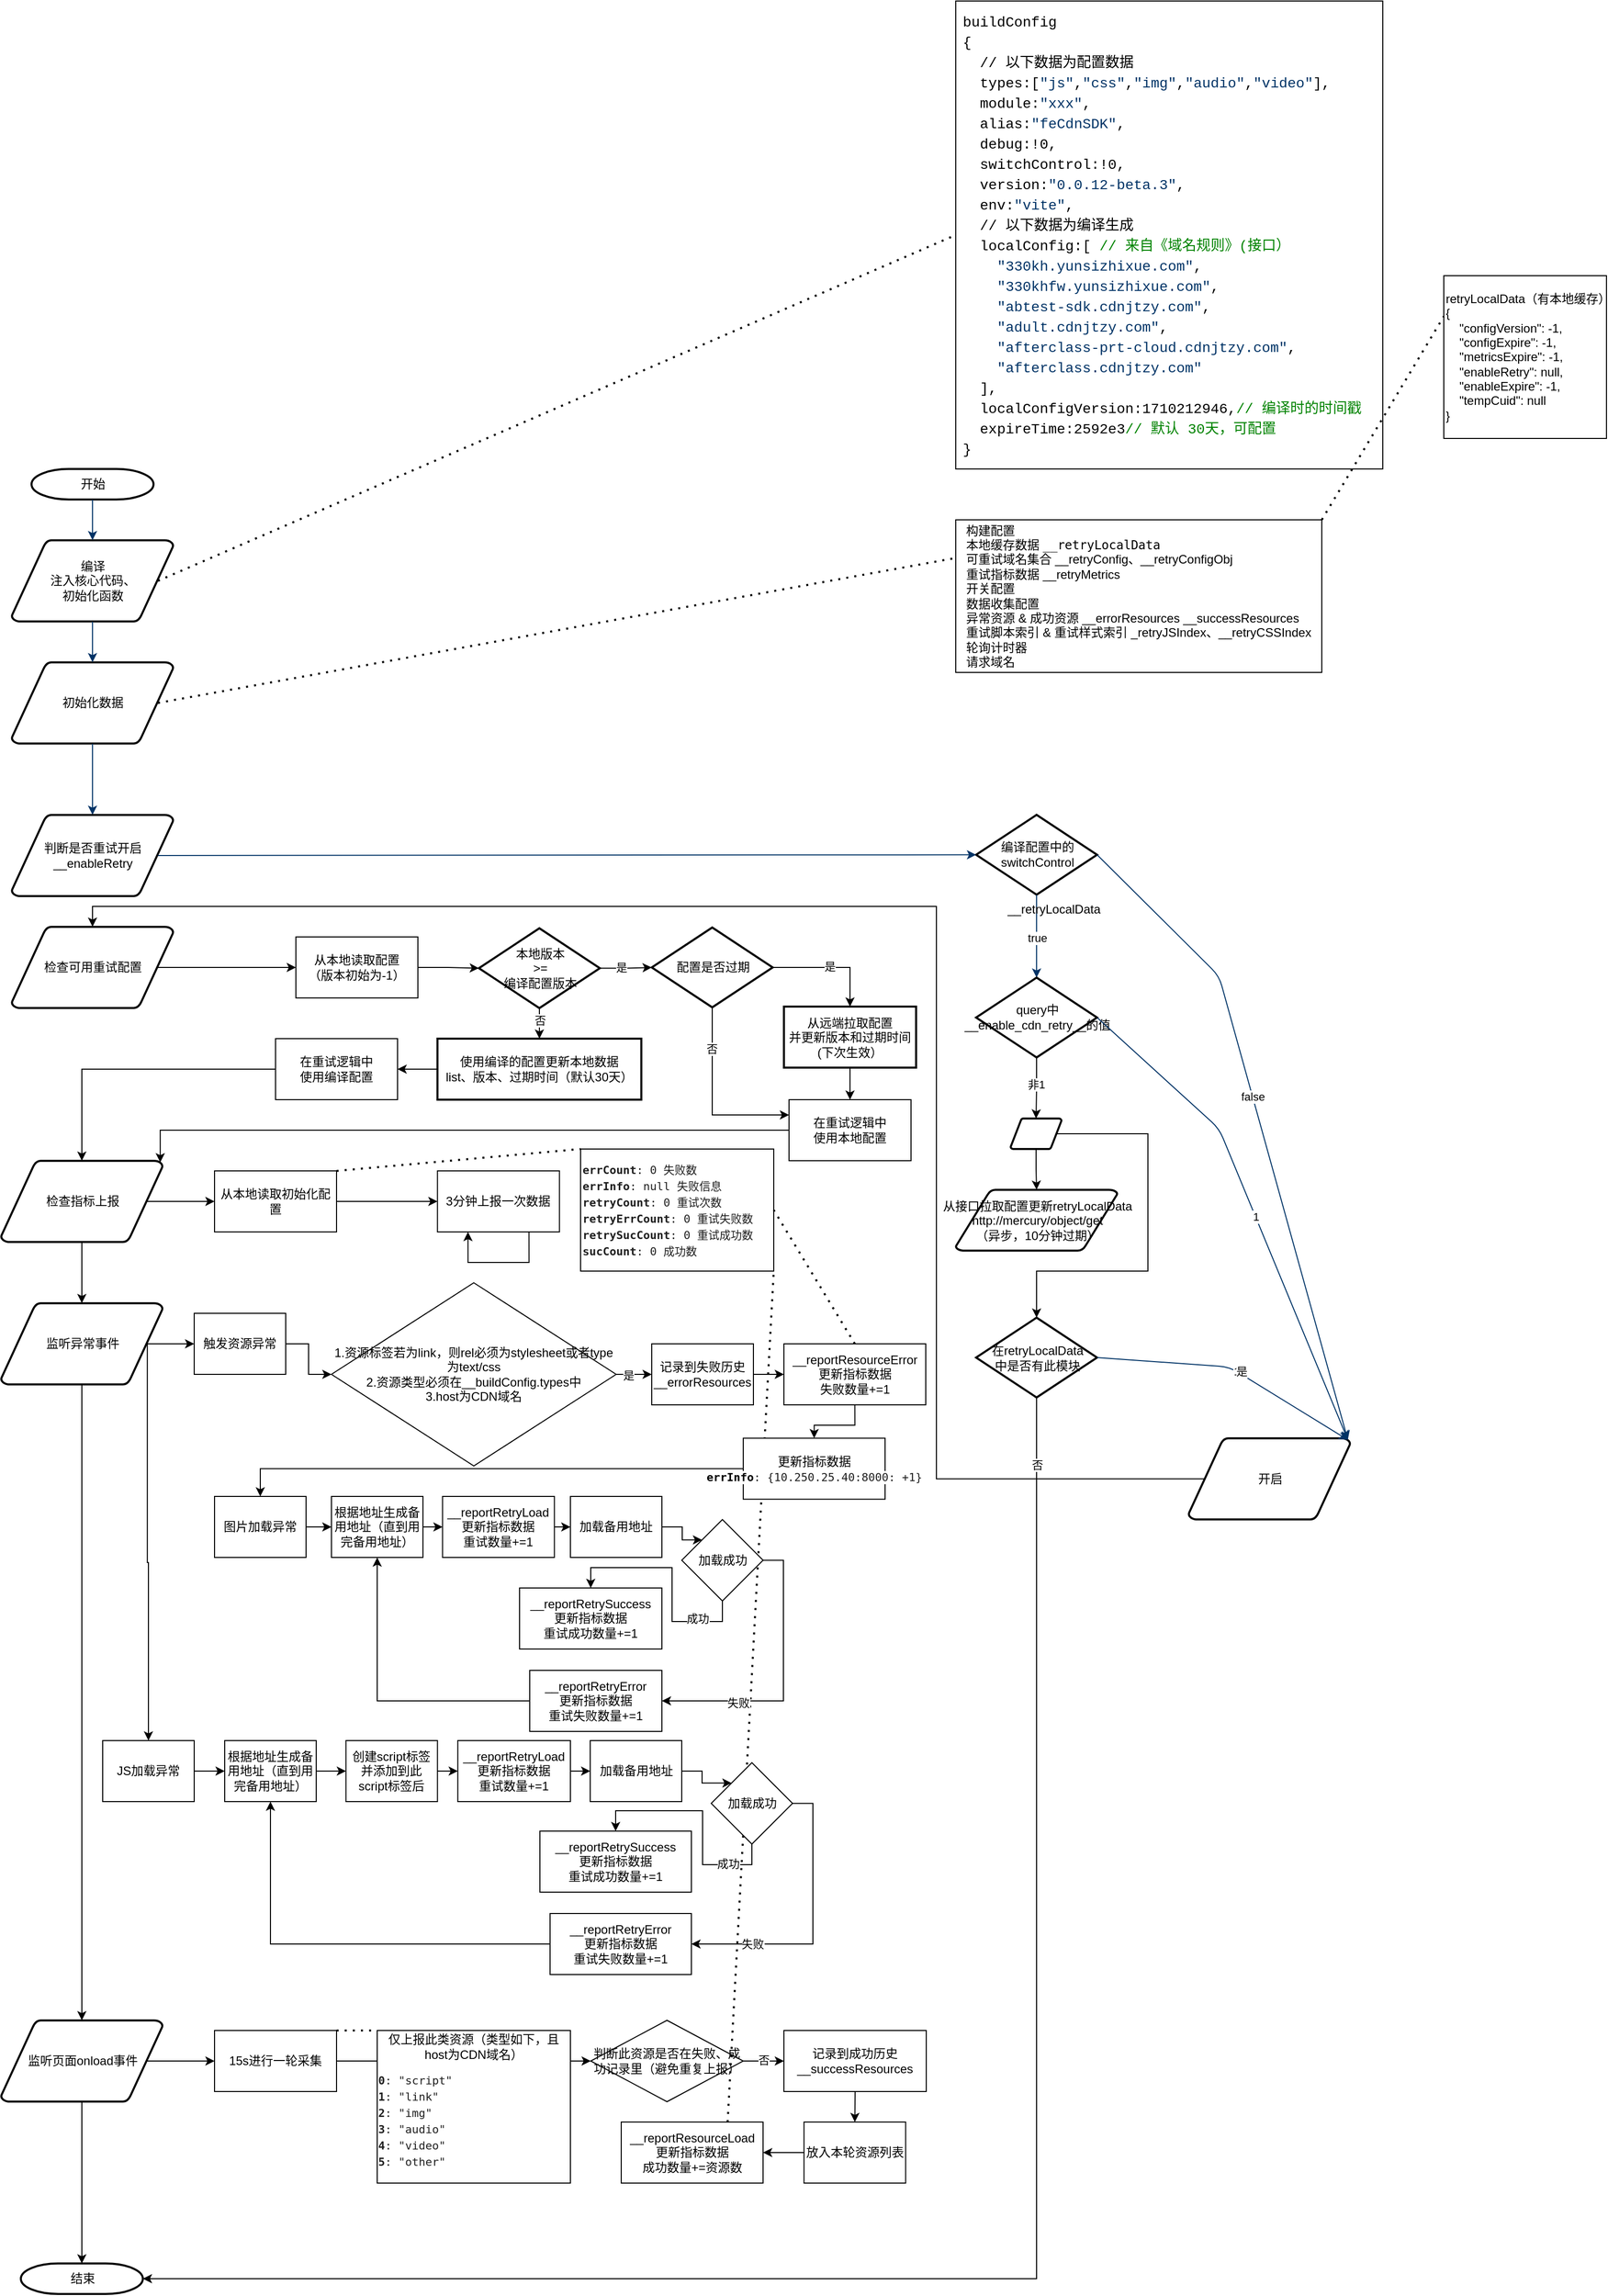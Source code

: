 <mxfile version="24.0.6" type="github">
  <diagram id="6a731a19-8d31-9384-78a2-239565b7b9f0" name="Page-1">
    <mxGraphModel dx="1940" dy="3097" grid="1" gridSize="10" guides="1" tooltips="1" connect="1" arrows="1" fold="1" page="1" pageScale="1" pageWidth="1169" pageHeight="827" background="none" math="0" shadow="0">
      <root>
        <mxCell id="0" />
        <mxCell id="1" parent="0" />
        <mxCell id="2" value="开始" style="shape=mxgraph.flowchart.terminator;strokeWidth=2;gradientColor=none;gradientDirection=north;fontStyle=0;html=1;" parent="1" vertex="1">
          <mxGeometry x="260" y="60" width="120" height="30" as="geometry" />
        </mxCell>
        <mxCell id="3" value="编译&lt;div&gt;注入核心代码、&lt;/div&gt;&lt;div&gt;初始化函数&lt;/div&gt;" style="shape=mxgraph.flowchart.data;strokeWidth=2;gradientColor=none;gradientDirection=north;fontStyle=0;html=1;" parent="1" vertex="1">
          <mxGeometry x="240.5" y="130" width="159" height="80" as="geometry" />
        </mxCell>
        <mxCell id="F3HLiizGmxC90mqHzpDM-56" style="edgeStyle=orthogonalEdgeStyle;rounded=0;orthogonalLoop=1;jettySize=auto;html=1;exitX=0.905;exitY=0.5;exitDx=0;exitDy=0;exitPerimeter=0;entryX=0;entryY=0.5;entryDx=0;entryDy=0;" parent="1" source="4" target="F3HLiizGmxC90mqHzpDM-41" edge="1">
          <mxGeometry relative="1" as="geometry" />
        </mxCell>
        <mxCell id="4" value="检查可用重试配置" style="shape=mxgraph.flowchart.data;strokeWidth=2;gradientColor=none;gradientDirection=north;fontStyle=0;html=1;" parent="1" vertex="1">
          <mxGeometry x="240.5" y="510" width="159" height="80" as="geometry" />
        </mxCell>
        <mxCell id="5" value="初始化数据" style="shape=mxgraph.flowchart.data;strokeWidth=2;gradientColor=none;gradientDirection=north;fontStyle=0;html=1;" parent="1" vertex="1">
          <mxGeometry x="240.5" y="250" width="159" height="80" as="geometry" />
        </mxCell>
        <mxCell id="7" style="fontStyle=1;strokeColor=#003366;strokeWidth=1;html=1;" parent="1" source="2" target="3" edge="1">
          <mxGeometry relative="1" as="geometry" />
        </mxCell>
        <mxCell id="8" style="fontStyle=1;strokeColor=#003366;strokeWidth=1;html=1;" parent="1" source="3" target="5" edge="1">
          <mxGeometry relative="1" as="geometry" />
        </mxCell>
        <mxCell id="9" style="entryX=0.5;entryY=0;entryPerimeter=0;fontStyle=1;strokeColor=#003366;strokeWidth=1;html=1;entryDx=0;entryDy=0;" parent="1" source="5" target="1BIcpCfRkdnZa632O0yS-63" edge="1">
          <mxGeometry relative="1" as="geometry">
            <mxPoint x="320" y="390" as="targetPoint" />
          </mxGeometry>
        </mxCell>
        <mxCell id="40" value="结束" style="shape=mxgraph.flowchart.terminator;strokeWidth=2;gradientColor=none;gradientDirection=north;fontStyle=0;html=1;" parent="1" vertex="1">
          <mxGeometry x="249.5" y="1824" width="120" height="30" as="geometry" />
        </mxCell>
        <mxCell id="1BIcpCfRkdnZa632O0yS-56" value="&lt;div style=&quot;margin: 0px; padding: 0px 1em 0px 0em; border-radius: 0px; background: none rgb(255, 255, 255); border: 0px; inset: auto; float: none; height: auto; line-height: 20px; outline: 0px; overflow: visible; position: static; text-align: left; vertical-align: baseline; width: auto; box-sizing: content-box; font-family: Consolas, &amp;quot;Bitstream Vera Sans Mono&amp;quot;, &amp;quot;Courier New&amp;quot;, Courier, monospace; font-size: 14px; min-height: inherit; text-wrap: nowrap; color: rgb(51, 51, 51);&quot; data-bidi-marker=&quot;true&quot; class=&quot;line number1 index0 alt2&quot;&gt;&lt;code style=&quot;font-family: Consolas, &amp;quot;Bitstream Vera Sans Mono&amp;quot;, &amp;quot;Courier New&amp;quot;, Courier, monospace; border-radius: 0px; background: none; border: 0px; inset: auto; float: none; height: auto; line-height: 20px; margin: 0px; outline: 0px; overflow: visible; padding: 0px; position: static; vertical-align: baseline; width: auto; box-sizing: content-box; min-height: inherit; color: rgb(0, 0, 0) !important;&quot; class=&quot;js plain&quot;&gt;buildConfig&lt;/code&gt;&lt;/div&gt;&lt;div style=&quot;margin: 0px; padding: 0px 1em 0px 0em; border-radius: 0px; background: none rgb(255, 255, 255); border: 0px; inset: auto; float: none; height: auto; line-height: 20px; outline: 0px; overflow: visible; position: static; text-align: left; vertical-align: baseline; width: auto; box-sizing: content-box; font-family: Consolas, &amp;quot;Bitstream Vera Sans Mono&amp;quot;, &amp;quot;Courier New&amp;quot;, Courier, monospace; font-size: 14px; min-height: inherit; text-wrap: nowrap; color: rgb(51, 51, 51);&quot; data-bidi-marker=&quot;true&quot; class=&quot;line number1 index0 alt2&quot;&gt;&lt;code style=&quot;font-family: Consolas, &amp;quot;Bitstream Vera Sans Mono&amp;quot;, &amp;quot;Courier New&amp;quot;, Courier, monospace; border-radius: 0px; background: none; border: 0px; inset: auto; float: none; height: auto; line-height: 20px; margin: 0px; outline: 0px; overflow: visible; padding: 0px; position: static; vertical-align: baseline; width: auto; box-sizing: content-box; min-height: inherit; color: rgb(0, 0, 0) !important;&quot; class=&quot;js plain&quot;&gt;{&lt;/code&gt;&lt;/div&gt;&lt;div style=&quot;margin: 0px; padding: 0px 1em 0px 0em; border-radius: 0px; background: none rgb(255, 255, 255); border: 0px; inset: auto; float: none; height: auto; line-height: 20px; outline: 0px; overflow: visible; position: static; text-align: left; vertical-align: baseline; width: auto; box-sizing: content-box; font-family: Consolas, &amp;quot;Bitstream Vera Sans Mono&amp;quot;, &amp;quot;Courier New&amp;quot;, Courier, monospace; font-size: 14px; min-height: inherit; text-wrap: nowrap; color: rgb(51, 51, 51);&quot; data-bidi-marker=&quot;true&quot; class=&quot;line number1 index0 alt2&quot;&gt;&lt;code style=&quot;font-family: Consolas, &amp;quot;Bitstream Vera Sans Mono&amp;quot;, &amp;quot;Courier New&amp;quot;, Courier, monospace; border-radius: 0px; background: none; border: 0px; inset: auto; float: none; height: auto; line-height: 20px; margin: 0px; outline: 0px; overflow: visible; padding: 0px; position: static; vertical-align: baseline; width: auto; box-sizing: content-box; min-height: inherit; color: rgb(0, 0, 0) !important;&quot; class=&quot;js plain&quot;&gt;&amp;nbsp; // 以下数据为配置数据&lt;/code&gt;&lt;/div&gt;&lt;div style=&quot;margin: 0px; padding: 0px 1em 0px 0em; border-radius: 0px; background: none rgb(255, 255, 255); border: 0px; inset: auto; float: none; height: auto; line-height: 20px; outline: 0px; overflow: visible; position: static; text-align: left; vertical-align: baseline; width: auto; box-sizing: content-box; font-family: Consolas, &amp;quot;Bitstream Vera Sans Mono&amp;quot;, &amp;quot;Courier New&amp;quot;, Courier, monospace; font-size: 14px; min-height: inherit; text-wrap: nowrap; color: rgb(51, 51, 51);&quot; data-bidi-marker=&quot;true&quot; class=&quot;line number2 index1 alt1&quot;&gt;&lt;code style=&quot;font-family: Consolas, &amp;quot;Bitstream Vera Sans Mono&amp;quot;, &amp;quot;Courier New&amp;quot;, Courier, monospace; border-radius: 0px; background: none; border: 0px; inset: auto; float: none; height: auto; line-height: 20px; margin: 0px; outline: 0px; overflow: visible; padding: 0px; position: static; vertical-align: baseline; width: auto; box-sizing: content-box; min-height: inherit;&quot; class=&quot;js spaces&quot;&gt;&amp;nbsp;&amp;nbsp;&lt;/code&gt;&lt;code style=&quot;font-family: Consolas, &amp;quot;Bitstream Vera Sans Mono&amp;quot;, &amp;quot;Courier New&amp;quot;, Courier, monospace; border-radius: 0px; background: none; border: 0px; inset: auto; float: none; height: auto; line-height: 20px; margin: 0px; outline: 0px; overflow: visible; padding: 0px; position: static; vertical-align: baseline; width: auto; box-sizing: content-box; min-height: inherit; color: rgb(0, 0, 0) !important;&quot; class=&quot;js plain&quot;&gt;types:[&lt;/code&gt;&lt;code style=&quot;font-family: Consolas, &amp;quot;Bitstream Vera Sans Mono&amp;quot;, &amp;quot;Courier New&amp;quot;, Courier, monospace; border-radius: 0px; background: none; border: 0px; inset: auto; float: none; height: auto; line-height: 20px; margin: 0px; outline: 0px; overflow: visible; padding: 0px; position: static; vertical-align: baseline; width: auto; box-sizing: content-box; min-height: inherit; color: rgb(0, 51, 102) !important;&quot; class=&quot;js string&quot;&gt;&quot;js&quot;&lt;/code&gt;&lt;code style=&quot;font-family: Consolas, &amp;quot;Bitstream Vera Sans Mono&amp;quot;, &amp;quot;Courier New&amp;quot;, Courier, monospace; border-radius: 0px; background: none; border: 0px; inset: auto; float: none; height: auto; line-height: 20px; margin: 0px; outline: 0px; overflow: visible; padding: 0px; position: static; vertical-align: baseline; width: auto; box-sizing: content-box; min-height: inherit; color: rgb(0, 0, 0) !important;&quot; class=&quot;js plain&quot;&gt;,&lt;/code&gt;&lt;code style=&quot;font-family: Consolas, &amp;quot;Bitstream Vera Sans Mono&amp;quot;, &amp;quot;Courier New&amp;quot;, Courier, monospace; border-radius: 0px; background: none; border: 0px; inset: auto; float: none; height: auto; line-height: 20px; margin: 0px; outline: 0px; overflow: visible; padding: 0px; position: static; vertical-align: baseline; width: auto; box-sizing: content-box; min-height: inherit; color: rgb(0, 51, 102) !important;&quot; class=&quot;js string&quot;&gt;&quot;css&quot;&lt;/code&gt;&lt;code style=&quot;font-family: Consolas, &amp;quot;Bitstream Vera Sans Mono&amp;quot;, &amp;quot;Courier New&amp;quot;, Courier, monospace; border-radius: 0px; background: none; border: 0px; inset: auto; float: none; height: auto; line-height: 20px; margin: 0px; outline: 0px; overflow: visible; padding: 0px; position: static; vertical-align: baseline; width: auto; box-sizing: content-box; min-height: inherit; color: rgb(0, 0, 0) !important;&quot; class=&quot;js plain&quot;&gt;,&lt;/code&gt;&lt;code style=&quot;font-family: Consolas, &amp;quot;Bitstream Vera Sans Mono&amp;quot;, &amp;quot;Courier New&amp;quot;, Courier, monospace; border-radius: 0px; background: none; border: 0px; inset: auto; float: none; height: auto; line-height: 20px; margin: 0px; outline: 0px; overflow: visible; padding: 0px; position: static; vertical-align: baseline; width: auto; box-sizing: content-box; min-height: inherit; color: rgb(0, 51, 102) !important;&quot; class=&quot;js string&quot;&gt;&quot;img&quot;&lt;/code&gt;&lt;code style=&quot;font-family: Consolas, &amp;quot;Bitstream Vera Sans Mono&amp;quot;, &amp;quot;Courier New&amp;quot;, Courier, monospace; border-radius: 0px; background: none; border: 0px; inset: auto; float: none; height: auto; line-height: 20px; margin: 0px; outline: 0px; overflow: visible; padding: 0px; position: static; vertical-align: baseline; width: auto; box-sizing: content-box; min-height: inherit; color: rgb(0, 0, 0) !important;&quot; class=&quot;js plain&quot;&gt;,&lt;/code&gt;&lt;code style=&quot;font-family: Consolas, &amp;quot;Bitstream Vera Sans Mono&amp;quot;, &amp;quot;Courier New&amp;quot;, Courier, monospace; border-radius: 0px; background: none; border: 0px; inset: auto; float: none; height: auto; line-height: 20px; margin: 0px; outline: 0px; overflow: visible; padding: 0px; position: static; vertical-align: baseline; width: auto; box-sizing: content-box; min-height: inherit; color: rgb(0, 51, 102) !important;&quot; class=&quot;js string&quot;&gt;&quot;audio&quot;&lt;/code&gt;&lt;code style=&quot;font-family: Consolas, &amp;quot;Bitstream Vera Sans Mono&amp;quot;, &amp;quot;Courier New&amp;quot;, Courier, monospace; border-radius: 0px; background: none; border: 0px; inset: auto; float: none; height: auto; line-height: 20px; margin: 0px; outline: 0px; overflow: visible; padding: 0px; position: static; vertical-align: baseline; width: auto; box-sizing: content-box; min-height: inherit; color: rgb(0, 0, 0) !important;&quot; class=&quot;js plain&quot;&gt;,&lt;/code&gt;&lt;code style=&quot;font-family: Consolas, &amp;quot;Bitstream Vera Sans Mono&amp;quot;, &amp;quot;Courier New&amp;quot;, Courier, monospace; border-radius: 0px; background: none; border: 0px; inset: auto; float: none; height: auto; line-height: 20px; margin: 0px; outline: 0px; overflow: visible; padding: 0px; position: static; vertical-align: baseline; width: auto; box-sizing: content-box; min-height: inherit; color: rgb(0, 51, 102) !important;&quot; class=&quot;js string&quot;&gt;&quot;video&quot;&lt;/code&gt;&lt;code style=&quot;font-family: Consolas, &amp;quot;Bitstream Vera Sans Mono&amp;quot;, &amp;quot;Courier New&amp;quot;, Courier, monospace; border-radius: 0px; background: none; border: 0px; inset: auto; float: none; height: auto; line-height: 20px; margin: 0px; outline: 0px; overflow: visible; padding: 0px; position: static; vertical-align: baseline; width: auto; box-sizing: content-box; min-height: inherit; color: rgb(0, 0, 0) !important;&quot; class=&quot;js plain&quot;&gt;],&lt;/code&gt;&lt;/div&gt;&lt;div style=&quot;margin: 0px; padding: 0px 1em 0px 0em; border-radius: 0px; background: none rgb(255, 255, 255); border: 0px; inset: auto; float: none; height: auto; line-height: 20px; outline: 0px; overflow: visible; position: static; text-align: left; vertical-align: baseline; width: auto; box-sizing: content-box; font-family: Consolas, &amp;quot;Bitstream Vera Sans Mono&amp;quot;, &amp;quot;Courier New&amp;quot;, Courier, monospace; font-size: 14px; min-height: inherit; text-wrap: nowrap; color: rgb(51, 51, 51);&quot; data-bidi-marker=&quot;true&quot; class=&quot;line number3 index2 alt2&quot;&gt;&lt;code style=&quot;font-family: Consolas, &amp;quot;Bitstream Vera Sans Mono&amp;quot;, &amp;quot;Courier New&amp;quot;, Courier, monospace; border-radius: 0px; background: none; border: 0px; inset: auto; float: none; height: auto; line-height: 20px; margin: 0px; outline: 0px; overflow: visible; padding: 0px; position: static; vertical-align: baseline; width: auto; box-sizing: content-box; min-height: inherit;&quot; class=&quot;js spaces&quot;&gt;&amp;nbsp;&amp;nbsp;&lt;/code&gt;&lt;code style=&quot;font-family: Consolas, &amp;quot;Bitstream Vera Sans Mono&amp;quot;, &amp;quot;Courier New&amp;quot;, Courier, monospace; border-radius: 0px; background: none; border: 0px; inset: auto; float: none; height: auto; line-height: 20px; margin: 0px; outline: 0px; overflow: visible; padding: 0px; position: static; vertical-align: baseline; width: auto; box-sizing: content-box; min-height: inherit; color: rgb(0, 0, 0) !important;&quot; class=&quot;js plain&quot;&gt;module:&lt;/code&gt;&lt;code style=&quot;font-family: Consolas, &amp;quot;Bitstream Vera Sans Mono&amp;quot;, &amp;quot;Courier New&amp;quot;, Courier, monospace; border-radius: 0px; background: none; border: 0px; inset: auto; float: none; height: auto; line-height: 20px; margin: 0px; outline: 0px; overflow: visible; padding: 0px; position: static; vertical-align: baseline; width: auto; box-sizing: content-box; min-height: inherit; color: rgb(0, 51, 102) !important;&quot; class=&quot;js string&quot;&gt;&quot;xxx&quot;&lt;/code&gt;&lt;code style=&quot;font-family: Consolas, &amp;quot;Bitstream Vera Sans Mono&amp;quot;, &amp;quot;Courier New&amp;quot;, Courier, monospace; border-radius: 0px; background: none; border: 0px; inset: auto; float: none; height: auto; line-height: 20px; margin: 0px; outline: 0px; overflow: visible; padding: 0px; position: static; vertical-align: baseline; width: auto; box-sizing: content-box; min-height: inherit; color: rgb(0, 0, 0) !important;&quot; class=&quot;js plain&quot;&gt;,&lt;/code&gt;&lt;/div&gt;&lt;div style=&quot;margin: 0px; padding: 0px 1em 0px 0em; border-radius: 0px; background: none rgb(255, 255, 255); border: 0px; inset: auto; float: none; height: auto; line-height: 20px; outline: 0px; overflow: visible; position: static; text-align: left; vertical-align: baseline; width: auto; box-sizing: content-box; font-family: Consolas, &amp;quot;Bitstream Vera Sans Mono&amp;quot;, &amp;quot;Courier New&amp;quot;, Courier, monospace; font-size: 14px; min-height: inherit; text-wrap: nowrap; color: rgb(51, 51, 51);&quot; data-bidi-marker=&quot;true&quot; class=&quot;line number4 index3 alt1&quot;&gt;&lt;code style=&quot;font-family: Consolas, &amp;quot;Bitstream Vera Sans Mono&amp;quot;, &amp;quot;Courier New&amp;quot;, Courier, monospace; border-radius: 0px; background: none; border: 0px; inset: auto; float: none; height: auto; line-height: 20px; margin: 0px; outline: 0px; overflow: visible; padding: 0px; position: static; vertical-align: baseline; width: auto; box-sizing: content-box; min-height: inherit;&quot; class=&quot;js spaces&quot;&gt;&amp;nbsp;&amp;nbsp;&lt;/code&gt;&lt;code style=&quot;font-family: Consolas, &amp;quot;Bitstream Vera Sans Mono&amp;quot;, &amp;quot;Courier New&amp;quot;, Courier, monospace; border-radius: 0px; background: none; border: 0px; inset: auto; float: none; height: auto; line-height: 20px; margin: 0px; outline: 0px; overflow: visible; padding: 0px; position: static; vertical-align: baseline; width: auto; box-sizing: content-box; min-height: inherit; color: rgb(0, 0, 0) !important;&quot; class=&quot;js plain&quot;&gt;alias:&lt;/code&gt;&lt;code style=&quot;font-family: Consolas, &amp;quot;Bitstream Vera Sans Mono&amp;quot;, &amp;quot;Courier New&amp;quot;, Courier, monospace; border-radius: 0px; background: none; border: 0px; inset: auto; float: none; height: auto; line-height: 20px; margin: 0px; outline: 0px; overflow: visible; padding: 0px; position: static; vertical-align: baseline; width: auto; box-sizing: content-box; min-height: inherit; color: rgb(0, 51, 102) !important;&quot; class=&quot;js string&quot;&gt;&quot;feCdnSDK&quot;&lt;/code&gt;&lt;code style=&quot;font-family: Consolas, &amp;quot;Bitstream Vera Sans Mono&amp;quot;, &amp;quot;Courier New&amp;quot;, Courier, monospace; border-radius: 0px; background: none; border: 0px; inset: auto; float: none; height: auto; line-height: 20px; margin: 0px; outline: 0px; overflow: visible; padding: 0px; position: static; vertical-align: baseline; width: auto; box-sizing: content-box; min-height: inherit; color: rgb(0, 0, 0) !important;&quot; class=&quot;js plain&quot;&gt;,&lt;/code&gt;&lt;/div&gt;&lt;div style=&quot;margin: 0px; padding: 0px 1em 0px 0em; border-radius: 0px; background: none rgb(255, 255, 255); border: 0px; inset: auto; float: none; height: auto; line-height: 20px; outline: 0px; overflow: visible; position: static; text-align: left; vertical-align: baseline; width: auto; box-sizing: content-box; font-family: Consolas, &amp;quot;Bitstream Vera Sans Mono&amp;quot;, &amp;quot;Courier New&amp;quot;, Courier, monospace; font-size: 14px; min-height: inherit; text-wrap: nowrap; color: rgb(51, 51, 51);&quot; data-bidi-marker=&quot;true&quot; class=&quot;line number5 index4 alt2&quot;&gt;&lt;code style=&quot;font-family: Consolas, &amp;quot;Bitstream Vera Sans Mono&amp;quot;, &amp;quot;Courier New&amp;quot;, Courier, monospace; border-radius: 0px; background: none; border: 0px; inset: auto; float: none; height: auto; line-height: 20px; margin: 0px; outline: 0px; overflow: visible; padding: 0px; position: static; vertical-align: baseline; width: auto; box-sizing: content-box; min-height: inherit;&quot; class=&quot;js spaces&quot;&gt;&amp;nbsp;&amp;nbsp;&lt;/code&gt;&lt;code style=&quot;font-family: Consolas, &amp;quot;Bitstream Vera Sans Mono&amp;quot;, &amp;quot;Courier New&amp;quot;, Courier, monospace; border-radius: 0px; background: none; border: 0px; inset: auto; float: none; height: auto; line-height: 20px; margin: 0px; outline: 0px; overflow: visible; padding: 0px; position: static; vertical-align: baseline; width: auto; box-sizing: content-box; min-height: inherit; color: rgb(0, 0, 0) !important;&quot; class=&quot;js plain&quot;&gt;debug:!0,&lt;/code&gt;&lt;/div&gt;&lt;div style=&quot;margin: 0px; padding: 0px 1em 0px 0em; border-radius: 0px; background: none rgb(255, 255, 255); border: 0px; inset: auto; float: none; height: auto; line-height: 20px; outline: 0px; overflow: visible; position: static; text-align: left; vertical-align: baseline; width: auto; box-sizing: content-box; font-family: Consolas, &amp;quot;Bitstream Vera Sans Mono&amp;quot;, &amp;quot;Courier New&amp;quot;, Courier, monospace; font-size: 14px; min-height: inherit; text-wrap: nowrap; color: rgb(51, 51, 51);&quot; data-bidi-marker=&quot;true&quot; class=&quot;line number6 index5 alt1&quot;&gt;&lt;code style=&quot;font-family: Consolas, &amp;quot;Bitstream Vera Sans Mono&amp;quot;, &amp;quot;Courier New&amp;quot;, Courier, monospace; border-radius: 0px; background: none; border: 0px; inset: auto; float: none; height: auto; line-height: 20px; margin: 0px; outline: 0px; overflow: visible; padding: 0px; position: static; vertical-align: baseline; width: auto; box-sizing: content-box; min-height: inherit;&quot; class=&quot;js spaces&quot;&gt;&amp;nbsp;&amp;nbsp;&lt;/code&gt;&lt;code style=&quot;font-family: Consolas, &amp;quot;Bitstream Vera Sans Mono&amp;quot;, &amp;quot;Courier New&amp;quot;, Courier, monospace; border-radius: 0px; background: none; border: 0px; inset: auto; float: none; height: auto; line-height: 20px; margin: 0px; outline: 0px; overflow: visible; padding: 0px; position: static; vertical-align: baseline; width: auto; box-sizing: content-box; min-height: inherit; color: rgb(0, 0, 0) !important;&quot; class=&quot;js plain&quot;&gt;switchControl:!0,&lt;/code&gt;&lt;/div&gt;&lt;div style=&quot;margin: 0px; padding: 0px 1em 0px 0em; border-radius: 0px; background: none rgb(255, 255, 255); border: 0px; inset: auto; float: none; height: auto; line-height: 20px; outline: 0px; overflow: visible; position: static; text-align: left; vertical-align: baseline; width: auto; box-sizing: content-box; font-family: Consolas, &amp;quot;Bitstream Vera Sans Mono&amp;quot;, &amp;quot;Courier New&amp;quot;, Courier, monospace; font-size: 14px; min-height: inherit; text-wrap: nowrap; color: rgb(51, 51, 51);&quot; data-bidi-marker=&quot;true&quot; class=&quot;line number7 index6 alt2&quot;&gt;&lt;code style=&quot;font-family: Consolas, &amp;quot;Bitstream Vera Sans Mono&amp;quot;, &amp;quot;Courier New&amp;quot;, Courier, monospace; border-radius: 0px; background: none; border: 0px; inset: auto; float: none; height: auto; line-height: 20px; margin: 0px; outline: 0px; overflow: visible; padding: 0px; position: static; vertical-align: baseline; width: auto; box-sizing: content-box; min-height: inherit;&quot; class=&quot;js spaces&quot;&gt;&amp;nbsp;&amp;nbsp;&lt;/code&gt;&lt;code style=&quot;font-family: Consolas, &amp;quot;Bitstream Vera Sans Mono&amp;quot;, &amp;quot;Courier New&amp;quot;, Courier, monospace; border-radius: 0px; background: none; border: 0px; inset: auto; float: none; height: auto; line-height: 20px; margin: 0px; outline: 0px; overflow: visible; padding: 0px; position: static; vertical-align: baseline; width: auto; box-sizing: content-box; min-height: inherit; color: rgb(0, 0, 0) !important;&quot; class=&quot;js plain&quot;&gt;version:&lt;/code&gt;&lt;code style=&quot;font-family: Consolas, &amp;quot;Bitstream Vera Sans Mono&amp;quot;, &amp;quot;Courier New&amp;quot;, Courier, monospace; border-radius: 0px; background: none; border: 0px; inset: auto; float: none; height: auto; line-height: 20px; margin: 0px; outline: 0px; overflow: visible; padding: 0px; position: static; vertical-align: baseline; width: auto; box-sizing: content-box; min-height: inherit; color: rgb(0, 51, 102) !important;&quot; class=&quot;js string&quot;&gt;&quot;0.0.12-beta.3&quot;&lt;/code&gt;&lt;code style=&quot;font-family: Consolas, &amp;quot;Bitstream Vera Sans Mono&amp;quot;, &amp;quot;Courier New&amp;quot;, Courier, monospace; border-radius: 0px; background: none; border: 0px; inset: auto; float: none; height: auto; line-height: 20px; margin: 0px; outline: 0px; overflow: visible; padding: 0px; position: static; vertical-align: baseline; width: auto; box-sizing: content-box; min-height: inherit; color: rgb(0, 0, 0) !important;&quot; class=&quot;js plain&quot;&gt;,&lt;/code&gt;&lt;/div&gt;&lt;div style=&quot;margin: 0px; padding: 0px 1em 0px 0em; border-radius: 0px; background: none rgb(255, 255, 255); border: 0px; inset: auto; float: none; height: auto; line-height: 20px; outline: 0px; overflow: visible; position: static; text-align: left; vertical-align: baseline; width: auto; box-sizing: content-box; font-family: Consolas, &amp;quot;Bitstream Vera Sans Mono&amp;quot;, &amp;quot;Courier New&amp;quot;, Courier, monospace; font-size: 14px; min-height: inherit; text-wrap: nowrap; color: rgb(51, 51, 51);&quot; data-bidi-marker=&quot;true&quot; class=&quot;line number8 index7 alt1&quot;&gt;&lt;code style=&quot;font-family: Consolas, &amp;quot;Bitstream Vera Sans Mono&amp;quot;, &amp;quot;Courier New&amp;quot;, Courier, monospace; border-radius: 0px; background: none; border: 0px; inset: auto; float: none; height: auto; line-height: 20px; margin: 0px; outline: 0px; overflow: visible; padding: 0px; position: static; vertical-align: baseline; width: auto; box-sizing: content-box; min-height: inherit;&quot; class=&quot;js spaces&quot;&gt;&amp;nbsp;&amp;nbsp;&lt;/code&gt;&lt;code style=&quot;font-family: Consolas, &amp;quot;Bitstream Vera Sans Mono&amp;quot;, &amp;quot;Courier New&amp;quot;, Courier, monospace; border-radius: 0px; background: none; border: 0px; inset: auto; float: none; height: auto; line-height: 20px; margin: 0px; outline: 0px; overflow: visible; padding: 0px; position: static; vertical-align: baseline; width: auto; box-sizing: content-box; min-height: inherit; color: rgb(0, 0, 0) !important;&quot; class=&quot;js plain&quot;&gt;env:&lt;/code&gt;&lt;code style=&quot;font-family: Consolas, &amp;quot;Bitstream Vera Sans Mono&amp;quot;, &amp;quot;Courier New&amp;quot;, Courier, monospace; border-radius: 0px; background: none; border: 0px; inset: auto; float: none; height: auto; line-height: 20px; margin: 0px; outline: 0px; overflow: visible; padding: 0px; position: static; vertical-align: baseline; width: auto; box-sizing: content-box; min-height: inherit; color: rgb(0, 51, 102) !important;&quot; class=&quot;js string&quot;&gt;&quot;vite&quot;&lt;/code&gt;&lt;code style=&quot;font-family: Consolas, &amp;quot;Bitstream Vera Sans Mono&amp;quot;, &amp;quot;Courier New&amp;quot;, Courier, monospace; border-radius: 0px; background: none; border: 0px; inset: auto; float: none; height: auto; line-height: 20px; margin: 0px; outline: 0px; overflow: visible; padding: 0px; position: static; vertical-align: baseline; width: auto; box-sizing: content-box; min-height: inherit; color: rgb(0, 0, 0) !important;&quot; class=&quot;js plain&quot;&gt;,&lt;/code&gt;&lt;/div&gt;&lt;div style=&quot;margin: 0px; padding: 0px 1em 0px 0em; border-radius: 0px; background: none rgb(255, 255, 255); border: 0px; inset: auto; float: none; height: auto; line-height: 20px; outline: 0px; overflow: visible; position: static; text-align: left; vertical-align: baseline; width: auto; box-sizing: content-box; font-family: Consolas, &amp;quot;Bitstream Vera Sans Mono&amp;quot;, &amp;quot;Courier New&amp;quot;, Courier, monospace; font-size: 14px; min-height: inherit; text-wrap: nowrap;&quot; data-bidi-marker=&quot;true&quot; class=&quot;line number8 index7 alt1&quot;&gt;&amp;nbsp; // 以下数据为编译生成&lt;/div&gt;&lt;div style=&quot;margin: 0px; padding: 0px 1em 0px 0em; border-radius: 0px; background: none rgb(255, 255, 255); border: 0px; inset: auto; float: none; height: auto; line-height: 20px; outline: 0px; overflow: visible; position: static; text-align: left; vertical-align: baseline; width: auto; box-sizing: content-box; font-family: Consolas, &amp;quot;Bitstream Vera Sans Mono&amp;quot;, &amp;quot;Courier New&amp;quot;, Courier, monospace; font-size: 14px; min-height: inherit; text-wrap: nowrap; color: rgb(51, 51, 51);&quot; data-bidi-marker=&quot;true&quot; class=&quot;line number9 index8 alt2&quot;&gt;&lt;code style=&quot;font-family: Consolas, &amp;quot;Bitstream Vera Sans Mono&amp;quot;, &amp;quot;Courier New&amp;quot;, Courier, monospace; border-radius: 0px; background: none; border: 0px; inset: auto; float: none; height: auto; line-height: 20px; margin: 0px; outline: 0px; overflow: visible; padding: 0px; position: static; vertical-align: baseline; width: auto; box-sizing: content-box; min-height: inherit;&quot; class=&quot;js spaces&quot;&gt;&amp;nbsp;&amp;nbsp;&lt;/code&gt;&lt;code style=&quot;font-family: Consolas, &amp;quot;Bitstream Vera Sans Mono&amp;quot;, &amp;quot;Courier New&amp;quot;, Courier, monospace; border-radius: 0px; background: none; border: 0px; inset: auto; float: none; height: auto; line-height: 20px; margin: 0px; outline: 0px; overflow: visible; padding: 0px; position: static; vertical-align: baseline; width: auto; box-sizing: content-box; min-height: inherit; color: rgb(0, 0, 0) !important;&quot; class=&quot;js plain&quot;&gt;localConfig:[&amp;nbsp;&lt;/code&gt;&lt;code style=&quot;font-family: Consolas, &amp;quot;Bitstream Vera Sans Mono&amp;quot;, &amp;quot;Courier New&amp;quot;, Courier, monospace; border-radius: 0px; background: none; border: 0px; inset: auto; float: none; height: auto; line-height: 20px; margin: 0px; outline: 0px; overflow: visible; padding: 0px; position: static; vertical-align: baseline; width: auto; box-sizing: content-box; min-height: inherit; color: rgb(0, 130, 0) !important;&quot; class=&quot;js comments&quot;&gt;// 来自《域名规则》(接口）&lt;/code&gt;&lt;/div&gt;&lt;div style=&quot;margin: 0px; padding: 0px 1em 0px 0em; border-radius: 0px; background: none rgb(255, 255, 255); border: 0px; inset: auto; float: none; height: auto; line-height: 20px; outline: 0px; overflow: visible; position: static; text-align: left; vertical-align: baseline; width: auto; box-sizing: content-box; font-family: Consolas, &amp;quot;Bitstream Vera Sans Mono&amp;quot;, &amp;quot;Courier New&amp;quot;, Courier, monospace; font-size: 14px; min-height: inherit; text-wrap: nowrap; color: rgb(51, 51, 51);&quot; data-bidi-marker=&quot;true&quot; class=&quot;line number10 index9 alt1&quot;&gt;&lt;code style=&quot;font-family: Consolas, &amp;quot;Bitstream Vera Sans Mono&amp;quot;, &amp;quot;Courier New&amp;quot;, Courier, monospace; border-radius: 0px; background: none; border: 0px; inset: auto; float: none; height: auto; line-height: 20px; margin: 0px; outline: 0px; overflow: visible; padding: 0px; position: static; vertical-align: baseline; width: auto; box-sizing: content-box; min-height: inherit;&quot; class=&quot;js spaces&quot;&gt;&amp;nbsp;&amp;nbsp;&amp;nbsp;&amp;nbsp;&lt;/code&gt;&lt;code style=&quot;font-family: Consolas, &amp;quot;Bitstream Vera Sans Mono&amp;quot;, &amp;quot;Courier New&amp;quot;, Courier, monospace; border-radius: 0px; background: none; border: 0px; inset: auto; float: none; height: auto; line-height: 20px; margin: 0px; outline: 0px; overflow: visible; padding: 0px; position: static; vertical-align: baseline; width: auto; box-sizing: content-box; min-height: inherit; color: rgb(0, 51, 102) !important;&quot; class=&quot;js string&quot;&gt;&quot;330kh.yunsizhixue.com&quot;&lt;/code&gt;&lt;code style=&quot;font-family: Consolas, &amp;quot;Bitstream Vera Sans Mono&amp;quot;, &amp;quot;Courier New&amp;quot;, Courier, monospace; border-radius: 0px; background: none; border: 0px; inset: auto; float: none; height: auto; line-height: 20px; margin: 0px; outline: 0px; overflow: visible; padding: 0px; position: static; vertical-align: baseline; width: auto; box-sizing: content-box; min-height: inherit; color: rgb(0, 0, 0) !important;&quot; class=&quot;js plain&quot;&gt;,&lt;/code&gt;&lt;/div&gt;&lt;div style=&quot;margin: 0px; padding: 0px 1em 0px 0em; border-radius: 0px; background: none rgb(255, 255, 255); border: 0px; inset: auto; float: none; height: auto; line-height: 20px; outline: 0px; overflow: visible; position: static; text-align: left; vertical-align: baseline; width: auto; box-sizing: content-box; font-family: Consolas, &amp;quot;Bitstream Vera Sans Mono&amp;quot;, &amp;quot;Courier New&amp;quot;, Courier, monospace; font-size: 14px; min-height: inherit; text-wrap: nowrap; color: rgb(51, 51, 51);&quot; data-bidi-marker=&quot;true&quot; class=&quot;line number11 index10 alt2&quot;&gt;&lt;code style=&quot;font-family: Consolas, &amp;quot;Bitstream Vera Sans Mono&amp;quot;, &amp;quot;Courier New&amp;quot;, Courier, monospace; border-radius: 0px; background: none; border: 0px; inset: auto; float: none; height: auto; line-height: 20px; margin: 0px; outline: 0px; overflow: visible; padding: 0px; position: static; vertical-align: baseline; width: auto; box-sizing: content-box; min-height: inherit;&quot; class=&quot;js spaces&quot;&gt;&amp;nbsp;&amp;nbsp;&amp;nbsp;&amp;nbsp;&lt;/code&gt;&lt;code style=&quot;font-family: Consolas, &amp;quot;Bitstream Vera Sans Mono&amp;quot;, &amp;quot;Courier New&amp;quot;, Courier, monospace; border-radius: 0px; background: none; border: 0px; inset: auto; float: none; height: auto; line-height: 20px; margin: 0px; outline: 0px; overflow: visible; padding: 0px; position: static; vertical-align: baseline; width: auto; box-sizing: content-box; min-height: inherit; color: rgb(0, 51, 102) !important;&quot; class=&quot;js string&quot;&gt;&quot;330khfw.yunsizhixue.com&quot;&lt;/code&gt;&lt;code style=&quot;font-family: Consolas, &amp;quot;Bitstream Vera Sans Mono&amp;quot;, &amp;quot;Courier New&amp;quot;, Courier, monospace; border-radius: 0px; background: none; border: 0px; inset: auto; float: none; height: auto; line-height: 20px; margin: 0px; outline: 0px; overflow: visible; padding: 0px; position: static; vertical-align: baseline; width: auto; box-sizing: content-box; min-height: inherit; color: rgb(0, 0, 0) !important;&quot; class=&quot;js plain&quot;&gt;,&lt;/code&gt;&lt;/div&gt;&lt;div style=&quot;margin: 0px; padding: 0px 1em 0px 0em; border-radius: 0px; background: none rgb(255, 255, 255); border: 0px; inset: auto; float: none; height: auto; line-height: 20px; outline: 0px; overflow: visible; position: static; text-align: left; vertical-align: baseline; width: auto; box-sizing: content-box; font-family: Consolas, &amp;quot;Bitstream Vera Sans Mono&amp;quot;, &amp;quot;Courier New&amp;quot;, Courier, monospace; font-size: 14px; min-height: inherit; text-wrap: nowrap; color: rgb(51, 51, 51);&quot; data-bidi-marker=&quot;true&quot; class=&quot;line number12 index11 alt1&quot;&gt;&lt;code style=&quot;font-family: Consolas, &amp;quot;Bitstream Vera Sans Mono&amp;quot;, &amp;quot;Courier New&amp;quot;, Courier, monospace; border-radius: 0px; background: none; border: 0px; inset: auto; float: none; height: auto; line-height: 20px; margin: 0px; outline: 0px; overflow: visible; padding: 0px; position: static; vertical-align: baseline; width: auto; box-sizing: content-box; min-height: inherit;&quot; class=&quot;js spaces&quot;&gt;&amp;nbsp;&amp;nbsp;&amp;nbsp;&amp;nbsp;&lt;/code&gt;&lt;code style=&quot;font-family: Consolas, &amp;quot;Bitstream Vera Sans Mono&amp;quot;, &amp;quot;Courier New&amp;quot;, Courier, monospace; border-radius: 0px; background: none; border: 0px; inset: auto; float: none; height: auto; line-height: 20px; margin: 0px; outline: 0px; overflow: visible; padding: 0px; position: static; vertical-align: baseline; width: auto; box-sizing: content-box; min-height: inherit; color: rgb(0, 51, 102) !important;&quot; class=&quot;js string&quot;&gt;&quot;abtest-sdk.cdnjtzy.com&quot;&lt;/code&gt;&lt;code style=&quot;font-family: Consolas, &amp;quot;Bitstream Vera Sans Mono&amp;quot;, &amp;quot;Courier New&amp;quot;, Courier, monospace; border-radius: 0px; background: none; border: 0px; inset: auto; float: none; height: auto; line-height: 20px; margin: 0px; outline: 0px; overflow: visible; padding: 0px; position: static; vertical-align: baseline; width: auto; box-sizing: content-box; min-height: inherit; color: rgb(0, 0, 0) !important;&quot; class=&quot;js plain&quot;&gt;,&lt;/code&gt;&lt;/div&gt;&lt;div style=&quot;margin: 0px; padding: 0px 1em 0px 0em; border-radius: 0px; background: none rgb(255, 255, 255); border: 0px; inset: auto; float: none; height: auto; line-height: 20px; outline: 0px; overflow: visible; position: static; text-align: left; vertical-align: baseline; width: auto; box-sizing: content-box; font-family: Consolas, &amp;quot;Bitstream Vera Sans Mono&amp;quot;, &amp;quot;Courier New&amp;quot;, Courier, monospace; font-size: 14px; min-height: inherit; text-wrap: nowrap; color: rgb(51, 51, 51);&quot; data-bidi-marker=&quot;true&quot; class=&quot;line number13 index12 alt2&quot;&gt;&lt;code style=&quot;font-family: Consolas, &amp;quot;Bitstream Vera Sans Mono&amp;quot;, &amp;quot;Courier New&amp;quot;, Courier, monospace; border-radius: 0px; background: none; border: 0px; inset: auto; float: none; height: auto; line-height: 20px; margin: 0px; outline: 0px; overflow: visible; padding: 0px; position: static; vertical-align: baseline; width: auto; box-sizing: content-box; min-height: inherit;&quot; class=&quot;js spaces&quot;&gt;&amp;nbsp;&amp;nbsp;&amp;nbsp;&amp;nbsp;&lt;/code&gt;&lt;code style=&quot;font-family: Consolas, &amp;quot;Bitstream Vera Sans Mono&amp;quot;, &amp;quot;Courier New&amp;quot;, Courier, monospace; border-radius: 0px; background: none; border: 0px; inset: auto; float: none; height: auto; line-height: 20px; margin: 0px; outline: 0px; overflow: visible; padding: 0px; position: static; vertical-align: baseline; width: auto; box-sizing: content-box; min-height: inherit; color: rgb(0, 51, 102) !important;&quot; class=&quot;js string&quot;&gt;&quot;adult.cdnjtzy.com&quot;&lt;/code&gt;&lt;code style=&quot;font-family: Consolas, &amp;quot;Bitstream Vera Sans Mono&amp;quot;, &amp;quot;Courier New&amp;quot;, Courier, monospace; border-radius: 0px; background: none; border: 0px; inset: auto; float: none; height: auto; line-height: 20px; margin: 0px; outline: 0px; overflow: visible; padding: 0px; position: static; vertical-align: baseline; width: auto; box-sizing: content-box; min-height: inherit; color: rgb(0, 0, 0) !important;&quot; class=&quot;js plain&quot;&gt;,&lt;/code&gt;&lt;/div&gt;&lt;div style=&quot;margin: 0px; padding: 0px 1em 0px 0em; border-radius: 0px; background: none rgb(255, 255, 255); border: 0px; inset: auto; float: none; height: auto; line-height: 20px; outline: 0px; overflow: visible; position: static; text-align: left; vertical-align: baseline; width: auto; box-sizing: content-box; font-family: Consolas, &amp;quot;Bitstream Vera Sans Mono&amp;quot;, &amp;quot;Courier New&amp;quot;, Courier, monospace; font-size: 14px; min-height: inherit; text-wrap: nowrap; color: rgb(51, 51, 51);&quot; data-bidi-marker=&quot;true&quot; class=&quot;line number14 index13 alt1&quot;&gt;&lt;code style=&quot;font-family: Consolas, &amp;quot;Bitstream Vera Sans Mono&amp;quot;, &amp;quot;Courier New&amp;quot;, Courier, monospace; border-radius: 0px; background: none; border: 0px; inset: auto; float: none; height: auto; line-height: 20px; margin: 0px; outline: 0px; overflow: visible; padding: 0px; position: static; vertical-align: baseline; width: auto; box-sizing: content-box; min-height: inherit;&quot; class=&quot;js spaces&quot;&gt;&amp;nbsp;&amp;nbsp;&amp;nbsp;&amp;nbsp;&lt;/code&gt;&lt;code style=&quot;font-family: Consolas, &amp;quot;Bitstream Vera Sans Mono&amp;quot;, &amp;quot;Courier New&amp;quot;, Courier, monospace; border-radius: 0px; background: none; border: 0px; inset: auto; float: none; height: auto; line-height: 20px; margin: 0px; outline: 0px; overflow: visible; padding: 0px; position: static; vertical-align: baseline; width: auto; box-sizing: content-box; min-height: inherit; color: rgb(0, 51, 102) !important;&quot; class=&quot;js string&quot;&gt;&quot;afterclass-prt-cloud.cdnjtzy.com&quot;&lt;/code&gt;&lt;code style=&quot;font-family: Consolas, &amp;quot;Bitstream Vera Sans Mono&amp;quot;, &amp;quot;Courier New&amp;quot;, Courier, monospace; border-radius: 0px; background: none; border: 0px; inset: auto; float: none; height: auto; line-height: 20px; margin: 0px; outline: 0px; overflow: visible; padding: 0px; position: static; vertical-align: baseline; width: auto; box-sizing: content-box; min-height: inherit; color: rgb(0, 0, 0) !important;&quot; class=&quot;js plain&quot;&gt;,&lt;/code&gt;&lt;/div&gt;&lt;div style=&quot;margin: 0px; padding: 0px 1em 0px 0em; border-radius: 0px; background: none rgb(255, 255, 255); border: 0px; inset: auto; float: none; height: auto; line-height: 20px; outline: 0px; overflow: visible; position: static; text-align: left; vertical-align: baseline; width: auto; box-sizing: content-box; font-family: Consolas, &amp;quot;Bitstream Vera Sans Mono&amp;quot;, &amp;quot;Courier New&amp;quot;, Courier, monospace; font-size: 14px; min-height: inherit; text-wrap: nowrap; color: rgb(51, 51, 51);&quot; data-bidi-marker=&quot;true&quot; class=&quot;line number15 index14 alt2&quot;&gt;&lt;code style=&quot;font-family: Consolas, &amp;quot;Bitstream Vera Sans Mono&amp;quot;, &amp;quot;Courier New&amp;quot;, Courier, monospace; border-radius: 0px; background: none; border: 0px; inset: auto; float: none; height: auto; line-height: 20px; margin: 0px; outline: 0px; overflow: visible; padding: 0px; position: static; vertical-align: baseline; width: auto; box-sizing: content-box; min-height: inherit;&quot; class=&quot;js spaces&quot;&gt;&amp;nbsp;&amp;nbsp;&amp;nbsp;&amp;nbsp;&lt;/code&gt;&lt;code style=&quot;font-family: Consolas, &amp;quot;Bitstream Vera Sans Mono&amp;quot;, &amp;quot;Courier New&amp;quot;, Courier, monospace; border-radius: 0px; background: none; border: 0px; inset: auto; float: none; height: auto; line-height: 20px; margin: 0px; outline: 0px; overflow: visible; padding: 0px; position: static; vertical-align: baseline; width: auto; box-sizing: content-box; min-height: inherit; color: rgb(0, 51, 102) !important;&quot; class=&quot;js string&quot;&gt;&quot;afterclass.cdnjtzy.com&quot;&lt;/code&gt;&lt;/div&gt;&lt;div style=&quot;margin: 0px; padding: 0px 1em 0px 0em; border-radius: 0px; background: none rgb(255, 255, 255); border: 0px; inset: auto; float: none; height: auto; line-height: 20px; outline: 0px; overflow: visible; position: static; text-align: left; vertical-align: baseline; width: auto; box-sizing: content-box; font-family: Consolas, &amp;quot;Bitstream Vera Sans Mono&amp;quot;, &amp;quot;Courier New&amp;quot;, Courier, monospace; font-size: 14px; min-height: inherit; text-wrap: nowrap; color: rgb(51, 51, 51);&quot; data-bidi-marker=&quot;true&quot; class=&quot;line number16 index15 alt1&quot;&gt;&lt;code style=&quot;font-family: Consolas, &amp;quot;Bitstream Vera Sans Mono&amp;quot;, &amp;quot;Courier New&amp;quot;, Courier, monospace; border-radius: 0px; background: none; border: 0px; inset: auto; float: none; height: auto; line-height: 20px; margin: 0px; outline: 0px; overflow: visible; padding: 0px; position: static; vertical-align: baseline; width: auto; box-sizing: content-box; min-height: inherit;&quot; class=&quot;js spaces&quot;&gt;&amp;nbsp;&amp;nbsp;&lt;/code&gt;&lt;code style=&quot;font-family: Consolas, &amp;quot;Bitstream Vera Sans Mono&amp;quot;, &amp;quot;Courier New&amp;quot;, Courier, monospace; border-radius: 0px; background: none; border: 0px; inset: auto; float: none; height: auto; line-height: 20px; margin: 0px; outline: 0px; overflow: visible; padding: 0px; position: static; vertical-align: baseline; width: auto; box-sizing: content-box; min-height: inherit; color: rgb(0, 0, 0) !important;&quot; class=&quot;js plain&quot;&gt;],&lt;/code&gt;&lt;/div&gt;&lt;div style=&quot;margin: 0px; padding: 0px 1em 0px 0em; border-radius: 0px; background: none rgb(255, 255, 255); border: 0px; inset: auto; float: none; height: auto; line-height: 20px; outline: 0px; overflow: visible; position: static; text-align: left; vertical-align: baseline; width: auto; box-sizing: content-box; font-family: Consolas, &amp;quot;Bitstream Vera Sans Mono&amp;quot;, &amp;quot;Courier New&amp;quot;, Courier, monospace; font-size: 14px; min-height: inherit; text-wrap: nowrap; color: rgb(51, 51, 51);&quot; data-bidi-marker=&quot;true&quot; class=&quot;line number17 index16 alt2&quot;&gt;&lt;code style=&quot;font-family: Consolas, &amp;quot;Bitstream Vera Sans Mono&amp;quot;, &amp;quot;Courier New&amp;quot;, Courier, monospace; border-radius: 0px; background: none; border: 0px; inset: auto; float: none; height: auto; line-height: 20px; margin: 0px; outline: 0px; overflow: visible; padding: 0px; position: static; vertical-align: baseline; width: auto; box-sizing: content-box; min-height: inherit;&quot; class=&quot;js spaces&quot;&gt;&amp;nbsp;&amp;nbsp;&lt;/code&gt;&lt;code style=&quot;font-family: Consolas, &amp;quot;Bitstream Vera Sans Mono&amp;quot;, &amp;quot;Courier New&amp;quot;, Courier, monospace; border-radius: 0px; background: none; border: 0px; inset: auto; float: none; height: auto; line-height: 20px; margin: 0px; outline: 0px; overflow: visible; padding: 0px; position: static; vertical-align: baseline; width: auto; box-sizing: content-box; min-height: inherit; color: rgb(0, 0, 0) !important;&quot; class=&quot;js plain&quot;&gt;localConfigVersion:1710212946,&lt;/code&gt;&lt;code style=&quot;font-family: Consolas, &amp;quot;Bitstream Vera Sans Mono&amp;quot;, &amp;quot;Courier New&amp;quot;, Courier, monospace; border-radius: 0px; background: none; border: 0px; inset: auto; float: none; height: auto; line-height: 20px; margin: 0px; outline: 0px; overflow: visible; padding: 0px; position: static; vertical-align: baseline; width: auto; box-sizing: content-box; min-height: inherit; color: rgb(0, 130, 0) !important;&quot; class=&quot;js comments&quot;&gt;// 编译时的时间戳&lt;/code&gt;&lt;/div&gt;&lt;div style=&quot;margin: 0px; padding: 0px 1em 0px 0em; border-radius: 0px; background: none rgb(255, 255, 255); border: 0px; inset: auto; float: none; height: auto; line-height: 20px; outline: 0px; overflow: visible; position: static; text-align: left; vertical-align: baseline; width: auto; box-sizing: content-box; font-family: Consolas, &amp;quot;Bitstream Vera Sans Mono&amp;quot;, &amp;quot;Courier New&amp;quot;, Courier, monospace; font-size: 14px; min-height: inherit; text-wrap: nowrap; color: rgb(51, 51, 51);&quot; data-bidi-marker=&quot;true&quot; class=&quot;line number18 index17 alt1&quot;&gt;&lt;code style=&quot;font-family: Consolas, &amp;quot;Bitstream Vera Sans Mono&amp;quot;, &amp;quot;Courier New&amp;quot;, Courier, monospace; border-radius: 0px; background: none; border: 0px; inset: auto; float: none; height: auto; line-height: 20px; margin: 0px; outline: 0px; overflow: visible; padding: 0px; position: static; vertical-align: baseline; width: auto; box-sizing: content-box; min-height: inherit;&quot; class=&quot;js spaces&quot;&gt;&amp;nbsp;&amp;nbsp;&lt;/code&gt;&lt;code style=&quot;font-family: Consolas, &amp;quot;Bitstream Vera Sans Mono&amp;quot;, &amp;quot;Courier New&amp;quot;, Courier, monospace; border-radius: 0px; background: none; border: 0px; inset: auto; float: none; height: auto; line-height: 20px; margin: 0px; outline: 0px; overflow: visible; padding: 0px; position: static; vertical-align: baseline; width: auto; box-sizing: content-box; min-height: inherit; color: rgb(0, 0, 0) !important;&quot; class=&quot;js plain&quot;&gt;expireTime:2592e3&lt;/code&gt;&lt;code style=&quot;font-family: Consolas, &amp;quot;Bitstream Vera Sans Mono&amp;quot;, &amp;quot;Courier New&amp;quot;, Courier, monospace; border-radius: 0px; background: none; border: 0px; inset: auto; float: none; height: auto; line-height: 20px; margin: 0px; outline: 0px; overflow: visible; padding: 0px; position: static; vertical-align: baseline; width: auto; box-sizing: content-box; min-height: inherit; color: rgb(0, 130, 0) !important;&quot; class=&quot;js comments&quot;&gt;// 默认 30天，可配置&lt;/code&gt;&lt;/div&gt;&lt;div style=&quot;margin: 0px; padding: 0px 1em 0px 0em; border-radius: 0px; background: none rgb(255, 255, 255); border: 0px; inset: auto; float: none; height: auto; line-height: 20px; outline: 0px; overflow: visible; position: static; text-align: left; vertical-align: baseline; width: auto; box-sizing: content-box; font-family: Consolas, &amp;quot;Bitstream Vera Sans Mono&amp;quot;, &amp;quot;Courier New&amp;quot;, Courier, monospace; font-size: 14px; min-height: inherit; text-wrap: nowrap; color: rgb(51, 51, 51);&quot; data-bidi-marker=&quot;true&quot; class=&quot;line number19 index18 alt2&quot;&gt;&lt;code style=&quot;font-family: Consolas, &amp;quot;Bitstream Vera Sans Mono&amp;quot;, &amp;quot;Courier New&amp;quot;, Courier, monospace; border-radius: 0px; background: none; border: 0px; inset: auto; float: none; height: auto; line-height: 20px; margin: 0px; outline: 0px; overflow: visible; padding: 0px; position: static; vertical-align: baseline; width: auto; box-sizing: content-box; min-height: inherit; color: rgb(0, 0, 0) !important;&quot; class=&quot;js plain&quot;&gt;}&lt;/code&gt;&lt;/div&gt;" style="rounded=0;whiteSpace=wrap;html=1;" parent="1" vertex="1">
          <mxGeometry x="1169" y="-400" width="420" height="460" as="geometry" />
        </mxCell>
        <mxCell id="1BIcpCfRkdnZa632O0yS-57" value="" style="endArrow=none;dashed=1;html=1;dashPattern=1 3;strokeWidth=2;rounded=0;exitX=0.905;exitY=0.5;exitDx=0;exitDy=0;exitPerimeter=0;entryX=0;entryY=0.5;entryDx=0;entryDy=0;" parent="1" source="3" target="1BIcpCfRkdnZa632O0yS-56" edge="1">
          <mxGeometry width="50" height="50" relative="1" as="geometry">
            <mxPoint x="690" y="210" as="sourcePoint" />
            <mxPoint x="740" y="160" as="targetPoint" />
          </mxGeometry>
        </mxCell>
        <mxCell id="1BIcpCfRkdnZa632O0yS-58" value="&lt;div style=&quot;text-align: left;&quot;&gt;&lt;span style=&quot;background-color: initial;&quot;&gt;构建配置&lt;br&gt;&lt;/span&gt;&lt;/div&gt;&lt;div style=&quot;text-align: left;&quot;&gt;&lt;span style=&quot;background-color: initial;&quot;&gt;本地缓存数据&amp;nbsp;&lt;/span&gt;&lt;code style=&quot;background-color: initial;&quot;&gt;__retryLocalData&lt;/code&gt;&lt;/div&gt;&lt;div style=&quot;text-align: left;&quot;&gt;可重试域名集合&amp;nbsp;&lt;span style=&quot;background-color: initial;&quot;&gt;__retryConfig、&lt;/span&gt;&lt;span style=&quot;background-color: initial;&quot;&gt;__retryConfigObj&lt;/span&gt;&lt;br&gt;&lt;/div&gt;&lt;div style=&quot;text-align: left;&quot;&gt;&lt;span style=&quot;background-color: initial;&quot;&gt;重试指标数据&amp;nbsp;&lt;/span&gt;&lt;span style=&quot;background-color: initial;&quot;&gt;__retryMetrics&lt;/span&gt;&lt;span style=&quot;background-color: initial;&quot;&gt;&lt;br&gt;&lt;/span&gt;&lt;/div&gt;&lt;div style=&quot;text-align: left;&quot;&gt;&lt;span style=&quot;background-color: initial;&quot;&gt;开关配置&lt;br&gt;&lt;/span&gt;&lt;/div&gt;&lt;div style=&quot;text-align: left;&quot;&gt;&lt;span style=&quot;background-color: initial;&quot;&gt;数据收集配置&lt;br&gt;&lt;/span&gt;&lt;/div&gt;&lt;div style=&quot;text-align: left;&quot;&gt;&lt;span style=&quot;background-color: initial;&quot;&gt;异常资源 &amp;amp; 成功资源&amp;nbsp;&lt;/span&gt;&lt;span style=&quot;background-color: initial; text-align: center;&quot;&gt;__errorResources __successResources&lt;/span&gt;&lt;span style=&quot;background-color: initial;&quot;&gt;&lt;br&gt;&lt;/span&gt;&lt;/div&gt;&lt;div style=&quot;text-align: left;&quot;&gt;&lt;span style=&quot;background-color: initial; text-align: center;&quot;&gt;重试脚本索引 &amp;amp; 重试样式索引&amp;nbsp;&lt;/span&gt;&lt;span style=&quot;background-color: initial; text-align: center;&quot;&gt;_retryJSIndex、__retryCSSIndex&lt;/span&gt;&lt;span style=&quot;background-color: initial; text-align: center;&quot;&gt;&lt;br&gt;&lt;/span&gt;&lt;/div&gt;&lt;div style=&quot;text-align: left;&quot;&gt;&lt;span style=&quot;background-color: initial; text-align: center;&quot;&gt;轮询计时器&lt;br&gt;&lt;/span&gt;&lt;/div&gt;&lt;div style=&quot;text-align: left;&quot;&gt;&lt;span style=&quot;background-color: initial; text-align: center;&quot;&gt;请求域名&lt;br&gt;&lt;/span&gt;&lt;/div&gt;" style="rounded=0;whiteSpace=wrap;html=1;" parent="1" vertex="1">
          <mxGeometry x="1169" y="110" width="360" height="150" as="geometry" />
        </mxCell>
        <mxCell id="1BIcpCfRkdnZa632O0yS-59" value="" style="endArrow=none;dashed=1;html=1;dashPattern=1 3;strokeWidth=2;rounded=0;exitX=0.905;exitY=0.5;exitDx=0;exitDy=0;exitPerimeter=0;entryX=0;entryY=0.25;entryDx=0;entryDy=0;" parent="1" source="5" target="1BIcpCfRkdnZa632O0yS-58" edge="1">
          <mxGeometry width="50" height="50" relative="1" as="geometry">
            <mxPoint x="394" y="180" as="sourcePoint" />
            <mxPoint x="680" y="105" as="targetPoint" />
          </mxGeometry>
        </mxCell>
        <mxCell id="1BIcpCfRkdnZa632O0yS-60" value="&lt;div&gt;retryLocalData（有本地缓存）&lt;/div&gt;&lt;div&gt;{&lt;/div&gt;&lt;div&gt;&amp;nbsp; &amp;nbsp; &quot;configVersion&quot;: -1,&lt;/div&gt;&lt;div&gt;&amp;nbsp; &amp;nbsp; &quot;configExpire&quot;: -1,&lt;/div&gt;&lt;div&gt;&amp;nbsp; &amp;nbsp; &quot;metricsExpire&quot;: -1,&lt;/div&gt;&lt;div&gt;&amp;nbsp; &amp;nbsp; &quot;enableRetry&quot;: null,&lt;/div&gt;&lt;div&gt;&amp;nbsp; &amp;nbsp; &quot;enableExpire&quot;: -1,&lt;/div&gt;&lt;div&gt;&amp;nbsp; &amp;nbsp; &quot;tempCuid&quot;: null&lt;/div&gt;&lt;div&gt;}&lt;/div&gt;" style="rounded=0;whiteSpace=wrap;html=1;align=left;" parent="1" vertex="1">
          <mxGeometry x="1649" y="-130" width="160" height="160" as="geometry" />
        </mxCell>
        <mxCell id="1BIcpCfRkdnZa632O0yS-61" value="" style="endArrow=none;dashed=1;html=1;dashPattern=1 3;strokeWidth=2;rounded=0;exitX=1;exitY=0;exitDx=0;exitDy=0;entryX=0;entryY=0.25;entryDx=0;entryDy=0;" parent="1" source="1BIcpCfRkdnZa632O0yS-58" target="1BIcpCfRkdnZa632O0yS-60" edge="1">
          <mxGeometry width="50" height="50" relative="1" as="geometry">
            <mxPoint x="1529" y="185" as="sourcePoint" />
            <mxPoint x="1785" y="30" as="targetPoint" />
          </mxGeometry>
        </mxCell>
        <mxCell id="1BIcpCfRkdnZa632O0yS-63" value="&lt;div&gt;判断是否重试开启&lt;br&gt;&lt;/div&gt;__enableRetry" style="shape=mxgraph.flowchart.data;strokeWidth=2;gradientColor=none;gradientDirection=north;fontStyle=0;html=1;" parent="1" vertex="1">
          <mxGeometry x="240.5" y="400" width="159" height="80" as="geometry" />
        </mxCell>
        <mxCell id="1BIcpCfRkdnZa632O0yS-64" value="编译配置中的&lt;div&gt;switchControl&lt;/div&gt;" style="shape=mxgraph.flowchart.decision;strokeWidth=2;gradientColor=none;gradientDirection=north;fontStyle=0;html=1;" parent="1" vertex="1">
          <mxGeometry x="1189" y="400" width="119" height="78.5" as="geometry" />
        </mxCell>
        <mxCell id="1BIcpCfRkdnZa632O0yS-65" style="entryX=0;entryY=0.5;entryPerimeter=0;fontStyle=1;strokeColor=#003366;strokeWidth=1;html=1;exitX=0.905;exitY=0.5;exitDx=0;exitDy=0;exitPerimeter=0;entryDx=0;entryDy=0;" parent="1" source="1BIcpCfRkdnZa632O0yS-63" target="1BIcpCfRkdnZa632O0yS-64" edge="1">
          <mxGeometry relative="1" as="geometry">
            <mxPoint x="330" y="340" as="sourcePoint" />
            <mxPoint x="330" y="400" as="targetPoint" />
          </mxGeometry>
        </mxCell>
        <mxCell id="1BIcpCfRkdnZa632O0yS-66" style="fontStyle=1;strokeColor=#003366;strokeWidth=1;html=1;exitX=0.5;exitY=1;exitDx=0;exitDy=0;exitPerimeter=0;entryX=0.5;entryY=0;entryDx=0;entryDy=0;entryPerimeter=0;" parent="1" source="1BIcpCfRkdnZa632O0yS-64" target="1BIcpCfRkdnZa632O0yS-72" edge="1">
          <mxGeometry relative="1" as="geometry">
            <mxPoint x="1144" y="448.5" as="sourcePoint" />
            <mxPoint x="1249" y="548.5" as="targetPoint" />
          </mxGeometry>
        </mxCell>
        <mxCell id="1BIcpCfRkdnZa632O0yS-67" value="true" style="edgeLabel;html=1;align=center;verticalAlign=middle;resizable=0;points=[];" parent="1BIcpCfRkdnZa632O0yS-66" vertex="1" connectable="0">
          <mxGeometry x="0.038" relative="1" as="geometry">
            <mxPoint as="offset" />
          </mxGeometry>
        </mxCell>
        <mxCell id="1BIcpCfRkdnZa632O0yS-68" value="" style="fontStyle=1;strokeColor=#003366;strokeWidth=1;html=1;exitX=1;exitY=0.5;exitDx=0;exitDy=0;exitPerimeter=0;entryX=0.985;entryY=0.02;entryDx=0;entryDy=0;entryPerimeter=0;" parent="1" source="1BIcpCfRkdnZa632O0yS-64" target="1BIcpCfRkdnZa632O0yS-70" edge="1">
          <mxGeometry x="0.003" relative="1" as="geometry">
            <mxPoint x="1144" y="448.5" as="sourcePoint" />
            <mxPoint x="1308" y="488.5" as="targetPoint" />
            <Array as="points">
              <mxPoint x="1428" y="558.5" />
            </Array>
            <mxPoint as="offset" />
          </mxGeometry>
        </mxCell>
        <mxCell id="1BIcpCfRkdnZa632O0yS-69" value="false" style="edgeLabel;html=1;align=center;verticalAlign=middle;resizable=0;points=[];" parent="1BIcpCfRkdnZa632O0yS-68" vertex="1" connectable="0">
          <mxGeometry x="-0.096" relative="1" as="geometry">
            <mxPoint y="1" as="offset" />
          </mxGeometry>
        </mxCell>
        <mxCell id="1BIcpCfRkdnZa632O0yS-70" value="开启" style="shape=mxgraph.flowchart.data;strokeWidth=2;gradientColor=none;gradientDirection=north;fontStyle=0;html=1;" parent="1" vertex="1">
          <mxGeometry x="1398" y="1012.75" width="159" height="80" as="geometry" />
        </mxCell>
        <mxCell id="1BIcpCfRkdnZa632O0yS-72" value="query中&lt;div&gt;__enable_cdn_retry__的值&lt;br&gt;&lt;/div&gt;" style="shape=mxgraph.flowchart.decision;strokeWidth=2;gradientColor=none;gradientDirection=north;fontStyle=0;html=1;" parent="1" vertex="1">
          <mxGeometry x="1189" y="560" width="119" height="78.5" as="geometry" />
        </mxCell>
        <mxCell id="1BIcpCfRkdnZa632O0yS-73" style="fontStyle=1;strokeColor=#003366;strokeWidth=1;html=1;exitX=1;exitY=0.5;exitDx=0;exitDy=0;exitPerimeter=0;entryX=0.985;entryY=0.02;entryDx=0;entryDy=0;entryPerimeter=0;" parent="1" source="1BIcpCfRkdnZa632O0yS-72" target="1BIcpCfRkdnZa632O0yS-70" edge="1">
          <mxGeometry relative="1" as="geometry">
            <mxPoint x="1259" y="488.5" as="sourcePoint" />
            <mxPoint x="1249" y="698.5" as="targetPoint" />
            <Array as="points">
              <mxPoint x="1428" y="708.5" />
            </Array>
          </mxGeometry>
        </mxCell>
        <mxCell id="1BIcpCfRkdnZa632O0yS-74" value="1" style="edgeLabel;html=1;align=center;verticalAlign=middle;resizable=0;points=[];" parent="1BIcpCfRkdnZa632O0yS-73" vertex="1" connectable="0">
          <mxGeometry x="0.038" relative="1" as="geometry">
            <mxPoint as="offset" />
          </mxGeometry>
        </mxCell>
        <mxCell id="1BIcpCfRkdnZa632O0yS-77" value="__retryLocalData" style="text;whiteSpace=wrap;" parent="1" vertex="1">
          <mxGeometry x="1218" y="478.5" width="120" height="40" as="geometry" />
        </mxCell>
        <mxCell id="1BIcpCfRkdnZa632O0yS-78" value="&lt;div&gt;在&lt;span style=&quot;text-align: left; text-wrap: wrap; background-color: initial;&quot;&gt;retryLocalData中是否有此模块&lt;/span&gt;&lt;/div&gt;" style="shape=mxgraph.flowchart.decision;strokeWidth=2;gradientColor=none;gradientDirection=north;fontStyle=0;html=1;" parent="1" vertex="1">
          <mxGeometry x="1189" y="894.25" width="119" height="78.5" as="geometry" />
        </mxCell>
        <mxCell id="1BIcpCfRkdnZa632O0yS-79" style="fontStyle=1;strokeColor=#003366;strokeWidth=1;html=1;exitX=1;exitY=0.5;exitDx=0;exitDy=0;exitPerimeter=0;entryX=0.985;entryY=0.02;entryDx=0;entryDy=0;entryPerimeter=0;" parent="1" source="1BIcpCfRkdnZa632O0yS-78" target="1BIcpCfRkdnZa632O0yS-70" edge="1">
          <mxGeometry relative="1" as="geometry">
            <mxPoint x="1318" y="723.75" as="sourcePoint" />
            <mxPoint x="1356" y="944.75" as="targetPoint" />
            <Array as="points">
              <mxPoint x="1438" y="942.75" />
            </Array>
          </mxGeometry>
        </mxCell>
        <mxCell id="1BIcpCfRkdnZa632O0yS-80" value="1" style="edgeLabel;html=1;align=center;verticalAlign=middle;resizable=0;points=[];" parent="1BIcpCfRkdnZa632O0yS-79" vertex="1" connectable="0">
          <mxGeometry x="0.038" relative="1" as="geometry">
            <mxPoint as="offset" />
          </mxGeometry>
        </mxCell>
        <mxCell id="1BIcpCfRkdnZa632O0yS-81" value="是" style="edgeLabel;html=1;align=center;verticalAlign=middle;resizable=0;points=[];" parent="1BIcpCfRkdnZa632O0yS-79" vertex="1" connectable="0">
          <mxGeometry x="0.065" y="3" relative="1" as="geometry">
            <mxPoint as="offset" />
          </mxGeometry>
        </mxCell>
        <mxCell id="1BIcpCfRkdnZa632O0yS-82" style="edgeStyle=orthogonalEdgeStyle;rounded=0;orthogonalLoop=1;jettySize=auto;html=1;exitX=0.5;exitY=1;exitDx=0;exitDy=0;exitPerimeter=0;entryX=0.5;entryY=0;entryDx=0;entryDy=0;entryPerimeter=0;" parent="1" source="1BIcpCfRkdnZa632O0yS-91" target="1BIcpCfRkdnZa632O0yS-84" edge="1">
          <mxGeometry relative="1" as="geometry">
            <mxPoint x="1308" y="688.5" as="targetPoint" />
          </mxGeometry>
        </mxCell>
        <mxCell id="1BIcpCfRkdnZa632O0yS-84" value="从接口拉取配置更新retryLocalData&lt;div&gt;http://mercury/object/get&lt;/div&gt;&lt;div&gt;（异步，10分钟过期）&lt;/div&gt;" style="shape=mxgraph.flowchart.data;strokeWidth=2;gradientColor=none;gradientDirection=north;fontStyle=0;html=1;" parent="1" vertex="1">
          <mxGeometry x="1169" y="768.5" width="159" height="60" as="geometry" />
        </mxCell>
        <mxCell id="1BIcpCfRkdnZa632O0yS-86" style="edgeStyle=orthogonalEdgeStyle;rounded=0;orthogonalLoop=1;jettySize=auto;html=1;exitX=0.5;exitY=1;exitDx=0;exitDy=0;exitPerimeter=0;entryX=1;entryY=0.5;entryDx=0;entryDy=0;entryPerimeter=0;" parent="1" source="1BIcpCfRkdnZa632O0yS-78" target="40" edge="1">
          <mxGeometry relative="1" as="geometry">
            <mxPoint x="500.5" y="1014.25" as="targetPoint" />
          </mxGeometry>
        </mxCell>
        <mxCell id="1BIcpCfRkdnZa632O0yS-96" value="否" style="edgeLabel;html=1;align=center;verticalAlign=middle;resizable=0;points=[];" parent="1BIcpCfRkdnZa632O0yS-86" vertex="1" connectable="0">
          <mxGeometry x="-0.924" y="2" relative="1" as="geometry">
            <mxPoint x="-2" y="-1" as="offset" />
          </mxGeometry>
        </mxCell>
        <mxCell id="1BIcpCfRkdnZa632O0yS-88" style="edgeStyle=orthogonalEdgeStyle;rounded=0;orthogonalLoop=1;jettySize=auto;html=1;exitX=0.905;exitY=0.5;exitDx=0;exitDy=0;exitPerimeter=0;entryX=0.5;entryY=0;entryDx=0;entryDy=0;entryPerimeter=0;" parent="1" source="1BIcpCfRkdnZa632O0yS-91" target="1BIcpCfRkdnZa632O0yS-78" edge="1">
          <mxGeometry relative="1" as="geometry">
            <Array as="points">
              <mxPoint x="1358" y="713.5" />
              <mxPoint x="1358" y="848.5" />
              <mxPoint x="1248" y="848.5" />
            </Array>
          </mxGeometry>
        </mxCell>
        <mxCell id="1BIcpCfRkdnZa632O0yS-92" value="" style="edgeStyle=orthogonalEdgeStyle;rounded=0;orthogonalLoop=1;jettySize=auto;html=1;exitX=0.5;exitY=1;exitDx=0;exitDy=0;exitPerimeter=0;entryX=0.5;entryY=0;entryDx=0;entryDy=0;entryPerimeter=0;" parent="1" source="1BIcpCfRkdnZa632O0yS-72" target="1BIcpCfRkdnZa632O0yS-91" edge="1">
          <mxGeometry relative="1" as="geometry">
            <mxPoint x="1248" y="638.5" as="sourcePoint" />
            <mxPoint x="1248" y="802.5" as="targetPoint" />
          </mxGeometry>
        </mxCell>
        <mxCell id="1BIcpCfRkdnZa632O0yS-94" value="非1" style="edgeLabel;html=1;align=center;verticalAlign=middle;resizable=0;points=[];" parent="1BIcpCfRkdnZa632O0yS-92" vertex="1" connectable="0">
          <mxGeometry x="-0.145" y="-1" relative="1" as="geometry">
            <mxPoint as="offset" />
          </mxGeometry>
        </mxCell>
        <mxCell id="1BIcpCfRkdnZa632O0yS-91" value="" style="shape=mxgraph.flowchart.data;strokeWidth=2;gradientColor=none;gradientDirection=north;fontStyle=0;html=1;" parent="1" vertex="1">
          <mxGeometry x="1223" y="698.5" width="50" height="30" as="geometry" />
        </mxCell>
        <mxCell id="F3HLiizGmxC90mqHzpDM-40" style="edgeStyle=orthogonalEdgeStyle;rounded=0;orthogonalLoop=1;jettySize=auto;html=1;exitX=0.095;exitY=0.5;exitDx=0;exitDy=0;exitPerimeter=0;entryX=0.5;entryY=0;entryDx=0;entryDy=0;entryPerimeter=0;" parent="1" source="1BIcpCfRkdnZa632O0yS-70" target="4" edge="1">
          <mxGeometry relative="1" as="geometry">
            <Array as="points">
              <mxPoint x="1150" y="1053" />
              <mxPoint x="1150" y="490" />
              <mxPoint x="320" y="490" />
            </Array>
          </mxGeometry>
        </mxCell>
        <mxCell id="F3HLiizGmxC90mqHzpDM-41" value="从本地读取配置&lt;div&gt;（版本初始为-1）&lt;/div&gt;" style="rounded=0;whiteSpace=wrap;html=1;" parent="1" vertex="1">
          <mxGeometry x="520" y="520" width="120" height="60" as="geometry" />
        </mxCell>
        <mxCell id="F3HLiizGmxC90mqHzpDM-46" value="" style="edgeStyle=orthogonalEdgeStyle;rounded=0;orthogonalLoop=1;jettySize=auto;html=1;" parent="1" source="F3HLiizGmxC90mqHzpDM-42" target="F3HLiizGmxC90mqHzpDM-45" edge="1">
          <mxGeometry relative="1" as="geometry" />
        </mxCell>
        <mxCell id="F3HLiizGmxC90mqHzpDM-47" value="否" style="edgeLabel;html=1;align=center;verticalAlign=middle;resizable=0;points=[];" parent="F3HLiizGmxC90mqHzpDM-46" vertex="1" connectable="0">
          <mxGeometry x="-0.227" y="4" relative="1" as="geometry">
            <mxPoint x="-4" as="offset" />
          </mxGeometry>
        </mxCell>
        <mxCell id="F3HLiizGmxC90mqHzpDM-50" style="edgeStyle=orthogonalEdgeStyle;rounded=0;orthogonalLoop=1;jettySize=auto;html=1;exitX=1;exitY=0.5;exitDx=0;exitDy=0;exitPerimeter=0;entryX=0;entryY=0.5;entryDx=0;entryDy=0;entryPerimeter=0;" parent="1" source="F3HLiizGmxC90mqHzpDM-42" target="F3HLiizGmxC90mqHzpDM-66" edge="1">
          <mxGeometry relative="1" as="geometry" />
        </mxCell>
        <mxCell id="F3HLiizGmxC90mqHzpDM-51" value="是" style="edgeLabel;html=1;align=center;verticalAlign=middle;resizable=0;points=[];" parent="F3HLiizGmxC90mqHzpDM-50" vertex="1" connectable="0">
          <mxGeometry x="0.593" y="1" relative="1" as="geometry">
            <mxPoint x="-20" y="1" as="offset" />
          </mxGeometry>
        </mxCell>
        <mxCell id="F3HLiizGmxC90mqHzpDM-42" value="本地版本&lt;div&gt;&amp;gt;=&lt;/div&gt;&lt;div&gt;编译配置版本&lt;/div&gt;" style="shape=mxgraph.flowchart.decision;strokeWidth=2;gradientColor=none;gradientDirection=north;fontStyle=0;html=1;" parent="1" vertex="1">
          <mxGeometry x="700" y="511.5" width="119" height="78.5" as="geometry" />
        </mxCell>
        <mxCell id="F3HLiizGmxC90mqHzpDM-45" value="使用编译的配置更新本地数据&lt;div&gt;list、版本、过期时间（默认30天）&lt;/div&gt;" style="whiteSpace=wrap;html=1;strokeWidth=2;gradientColor=none;gradientDirection=north;fontStyle=0;" parent="1" vertex="1">
          <mxGeometry x="659.25" y="620" width="200.5" height="60" as="geometry" />
        </mxCell>
        <mxCell id="F3HLiizGmxC90mqHzpDM-48" style="edgeStyle=orthogonalEdgeStyle;rounded=0;orthogonalLoop=1;jettySize=auto;html=1;exitX=1;exitY=0.5;exitDx=0;exitDy=0;entryX=0;entryY=0.5;entryDx=0;entryDy=0;entryPerimeter=0;" parent="1" source="F3HLiizGmxC90mqHzpDM-41" target="F3HLiizGmxC90mqHzpDM-42" edge="1">
          <mxGeometry relative="1" as="geometry" />
        </mxCell>
        <mxCell id="F3HLiizGmxC90mqHzpDM-73" style="edgeStyle=orthogonalEdgeStyle;rounded=0;orthogonalLoop=1;jettySize=auto;html=1;exitX=0.5;exitY=1;exitDx=0;exitDy=0;entryX=0.5;entryY=0;entryDx=0;entryDy=0;" parent="1" source="F3HLiizGmxC90mqHzpDM-49" target="F3HLiizGmxC90mqHzpDM-72" edge="1">
          <mxGeometry relative="1" as="geometry" />
        </mxCell>
        <mxCell id="F3HLiizGmxC90mqHzpDM-49" value="从远端拉取配置&lt;div&gt;并更新版本和过期时间&lt;/div&gt;&lt;div&gt;(下次生效）&lt;/div&gt;" style="whiteSpace=wrap;html=1;strokeWidth=2;gradientColor=none;gradientDirection=north;fontStyle=0;" parent="1" vertex="1">
          <mxGeometry x="1000" y="588.5" width="130" height="60" as="geometry" />
        </mxCell>
        <mxCell id="F3HLiizGmxC90mqHzpDM-60" style="edgeStyle=orthogonalEdgeStyle;rounded=0;orthogonalLoop=1;jettySize=auto;html=1;exitX=0.905;exitY=0.5;exitDx=0;exitDy=0;exitPerimeter=0;entryX=0;entryY=0.5;entryDx=0;entryDy=0;" parent="1" source="F3HLiizGmxC90mqHzpDM-54" target="F3HLiizGmxC90mqHzpDM-57" edge="1">
          <mxGeometry relative="1" as="geometry" />
        </mxCell>
        <mxCell id="F3HLiizGmxC90mqHzpDM-54" value="检查指标上报" style="shape=mxgraph.flowchart.data;strokeWidth=2;gradientColor=none;gradientDirection=north;fontStyle=0;html=1;" parent="1" vertex="1">
          <mxGeometry x="230" y="740" width="159" height="80" as="geometry" />
        </mxCell>
        <mxCell id="F3HLiizGmxC90mqHzpDM-55" style="edgeStyle=orthogonalEdgeStyle;rounded=0;orthogonalLoop=1;jettySize=auto;html=1;exitX=0;exitY=0.5;exitDx=0;exitDy=0;entryX=1;entryY=0.5;entryDx=0;entryDy=0;" parent="1" source="F3HLiizGmxC90mqHzpDM-45" target="F3HLiizGmxC90mqHzpDM-70" edge="1">
          <mxGeometry relative="1" as="geometry" />
        </mxCell>
        <mxCell id="F3HLiizGmxC90mqHzpDM-62" style="edgeStyle=orthogonalEdgeStyle;rounded=0;orthogonalLoop=1;jettySize=auto;html=1;exitX=1;exitY=0.5;exitDx=0;exitDy=0;entryX=0;entryY=0.5;entryDx=0;entryDy=0;" parent="1" source="F3HLiizGmxC90mqHzpDM-57" target="F3HLiizGmxC90mqHzpDM-61" edge="1">
          <mxGeometry relative="1" as="geometry" />
        </mxCell>
        <mxCell id="F3HLiizGmxC90mqHzpDM-57" value="从本地读取初始化配置" style="rounded=0;whiteSpace=wrap;html=1;" parent="1" vertex="1">
          <mxGeometry x="440" y="750" width="120" height="60" as="geometry" />
        </mxCell>
        <mxCell id="F3HLiizGmxC90mqHzpDM-58" value="&lt;ol style=&quot;box-sizing: border-box; min-width: 0px; min-height: 0px; list-style-type: none; padding-left: 0px; color: rgb(31, 31, 31); font-family: menlo, monospace; font-size: 11px; white-space-collapse: preserve; background-color: rgb(255, 255, 255);&quot; role=&quot;group&quot; class=&quot;children title-less-mode expanded&quot;&gt;&lt;li style=&quot;box-sizing: border-box; min-width: 0px; min-height: 16px; text-overflow: ellipsis; white-space: nowrap; position: relative; display: flex; align-items: center; user-select: text;&quot; data-object-property-name-for-test=&quot;errCount&quot; role=&quot;treeitem&quot;&gt;&lt;span style=&quot;box-sizing: border-box; min-width: 0px; min-height: 0px; overflow: hidden; line-height: 16px; display: flex;&quot; class=&quot;name-and-value&quot;&gt;&lt;span style=&quot;box-sizing: border-box; min-width: 0px; min-height: 0px; color: var(--sys-color-token-tag); flex-shrink: 0; font-weight: bold;&quot; title=&quot;errCount&quot; class=&quot;name own-property&quot;&gt;errCount&lt;/span&gt;&lt;span style=&quot;box-sizing: border-box; min-width: 0px; min-height: 0px; white-space-collapse: preserve; flex-shrink: 0;&quot; class=&quot;separator&quot;&gt;: &lt;/span&gt;&lt;span style=&quot;box-sizing: border-box; min-width: 0px; min-height: 0px; color: var(--sys-color-token-attribute-value);&quot; title=&quot;0&quot; class=&quot;object-value-number value&quot;&gt;0 失败数&lt;/span&gt;&lt;/span&gt;&lt;/li&gt;&lt;li style=&quot;box-sizing: border-box; min-width: 0px; min-height: 16px; text-overflow: ellipsis; white-space: nowrap; position: relative; display: flex; align-items: center; user-select: text;&quot; data-object-property-name-for-test=&quot;errInfo&quot; role=&quot;treeitem&quot;&gt;&lt;span style=&quot;box-sizing: border-box; min-width: 0px; min-height: 0px; overflow: hidden; line-height: 16px; display: flex;&quot; class=&quot;name-and-value&quot;&gt;&lt;span style=&quot;box-sizing: border-box; min-width: 0px; min-height: 0px; color: var(--sys-color-token-tag); flex-shrink: 0; font-weight: bold;&quot; title=&quot;errInfo&quot; class=&quot;name own-property&quot;&gt;errInfo&lt;/span&gt;&lt;span style=&quot;box-sizing: border-box; min-width: 0px; min-height: 0px; white-space-collapse: preserve; flex-shrink: 0;&quot; class=&quot;separator&quot;&gt;: &lt;/span&gt;&lt;span style=&quot;box-sizing: border-box; min-width: 0px; min-height: 0px; color: var(--sys-color-state-disabled);&quot; title=&quot;null&quot; class=&quot;object-value-null value&quot;&gt;null 失败信息&lt;/span&gt;&lt;/span&gt;&lt;/li&gt;&lt;li style=&quot;box-sizing: border-box; min-width: 0px; min-height: 16px; text-overflow: ellipsis; white-space: nowrap; position: relative; display: flex; align-items: center; user-select: text;&quot; data-object-property-name-for-test=&quot;retryCount&quot; role=&quot;treeitem&quot;&gt;&lt;span style=&quot;box-sizing: border-box; min-width: 0px; min-height: 0px; overflow: hidden; line-height: 16px; display: flex;&quot; class=&quot;name-and-value&quot;&gt;&lt;span style=&quot;box-sizing: border-box; min-width: 0px; min-height: 0px; color: var(--sys-color-token-tag); flex-shrink: 0; font-weight: bold;&quot; title=&quot;retryCount&quot; class=&quot;name own-property&quot;&gt;retryCount&lt;/span&gt;&lt;span style=&quot;box-sizing: border-box; min-width: 0px; min-height: 0px; white-space-collapse: preserve; flex-shrink: 0;&quot; class=&quot;separator&quot;&gt;: &lt;/span&gt;&lt;span style=&quot;box-sizing: border-box; min-width: 0px; min-height: 0px; color: var(--sys-color-token-attribute-value);&quot; title=&quot;0&quot; class=&quot;object-value-number value&quot;&gt;0 重试次数&lt;/span&gt;&lt;/span&gt;&lt;/li&gt;&lt;li style=&quot;box-sizing: border-box; min-width: 0px; min-height: 16px; text-overflow: ellipsis; white-space: nowrap; position: relative; display: flex; align-items: center; user-select: text;&quot; data-object-property-name-for-test=&quot;retryErrCount&quot; role=&quot;treeitem&quot;&gt;&lt;span style=&quot;box-sizing: border-box; min-width: 0px; min-height: 0px; overflow: hidden; line-height: 16px; display: flex;&quot; class=&quot;name-and-value&quot;&gt;&lt;span style=&quot;box-sizing: border-box; min-width: 0px; min-height: 0px; color: var(--sys-color-token-tag); flex-shrink: 0; font-weight: bold;&quot; title=&quot;retryErrCount&quot; class=&quot;name own-property&quot;&gt;retryErrCount&lt;/span&gt;&lt;span style=&quot;box-sizing: border-box; min-width: 0px; min-height: 0px; white-space-collapse: preserve; flex-shrink: 0;&quot; class=&quot;separator&quot;&gt;: &lt;/span&gt;&lt;span style=&quot;box-sizing: border-box; min-width: 0px; min-height: 0px; color: var(--sys-color-token-attribute-value);&quot; title=&quot;0&quot; class=&quot;object-value-number value&quot;&gt;0 重试失败数&lt;/span&gt;&lt;/span&gt;&lt;/li&gt;&lt;li style=&quot;box-sizing: border-box; min-width: 0px; min-height: 16px; text-overflow: ellipsis; white-space: nowrap; position: relative; display: flex; align-items: center; user-select: text;&quot; data-object-property-name-for-test=&quot;retrySucCount&quot; role=&quot;treeitem&quot;&gt;&lt;span style=&quot;box-sizing: border-box; min-width: 0px; min-height: 0px; overflow: hidden; line-height: 16px; display: flex;&quot; class=&quot;name-and-value&quot;&gt;&lt;span style=&quot;box-sizing: border-box; min-width: 0px; min-height: 0px; color: var(--sys-color-token-tag); flex-shrink: 0; font-weight: bold;&quot; title=&quot;retrySucCount&quot; class=&quot;name own-property&quot;&gt;retrySucCount&lt;/span&gt;&lt;span style=&quot;box-sizing: border-box; min-width: 0px; min-height: 0px; white-space-collapse: preserve; flex-shrink: 0;&quot; class=&quot;separator&quot;&gt;: &lt;/span&gt;&lt;span style=&quot;box-sizing: border-box; min-width: 0px; min-height: 0px; color: var(--sys-color-token-attribute-value);&quot; title=&quot;0&quot; class=&quot;object-value-number value&quot;&gt;0 重试成功数&lt;/span&gt;&lt;/span&gt;&lt;/li&gt;&lt;li style=&quot;box-sizing: border-box; min-width: 0px; min-height: 16px; outline-width: 0px; text-overflow: ellipsis; white-space: nowrap; position: relative; display: flex; align-items: center; user-select: text;&quot; aria-selected=&quot;true&quot; class=&quot;selected&quot; tabindex=&quot;0&quot; data-object-property-name-for-test=&quot;sucCount&quot; role=&quot;treeitem&quot;&gt;&lt;span style=&quot;box-sizing: border-box; min-width: 0px; min-height: 0px; overflow: hidden; line-height: 16px; display: flex;&quot; class=&quot;name-and-value&quot;&gt;&lt;span style=&quot;box-sizing: border-box; min-width: 0px; min-height: 0px; color: var(--sys-color-token-tag); flex-shrink: 0; font-weight: bold;&quot; title=&quot;sucCount&quot; class=&quot;name own-property&quot;&gt;sucCount&lt;/span&gt;&lt;span style=&quot;box-sizing: border-box; min-width: 0px; min-height: 0px; white-space-collapse: preserve; flex-shrink: 0;&quot; class=&quot;separator&quot;&gt;: &lt;/span&gt;&lt;span style=&quot;box-sizing: border-box; min-width: 0px; min-height: 0px; color: var(--sys-color-token-attribute-value);&quot; title=&quot;0&quot; class=&quot;object-value-number value&quot;&gt;0 成功数&lt;/span&gt;&lt;/span&gt;&lt;/li&gt;&lt;/ol&gt;" style="rounded=0;whiteSpace=wrap;html=1;align=left;" parent="1" vertex="1">
          <mxGeometry x="800" y="728.5" width="190" height="120" as="geometry" />
        </mxCell>
        <mxCell id="F3HLiizGmxC90mqHzpDM-59" value="" style="endArrow=none;dashed=1;html=1;dashPattern=1 3;strokeWidth=2;rounded=0;exitX=1;exitY=0;exitDx=0;exitDy=0;entryX=0;entryY=0;entryDx=0;entryDy=0;" parent="1" source="F3HLiizGmxC90mqHzpDM-57" target="F3HLiizGmxC90mqHzpDM-58" edge="1">
          <mxGeometry width="50" height="50" relative="1" as="geometry">
            <mxPoint x="394" y="300" as="sourcePoint" />
            <mxPoint x="1179" y="158" as="targetPoint" />
          </mxGeometry>
        </mxCell>
        <mxCell id="F3HLiizGmxC90mqHzpDM-61" value="3分钟上报一次数据" style="rounded=0;whiteSpace=wrap;html=1;" parent="1" vertex="1">
          <mxGeometry x="659.25" y="750" width="120" height="60" as="geometry" />
        </mxCell>
        <mxCell id="F3HLiizGmxC90mqHzpDM-63" style="edgeStyle=orthogonalEdgeStyle;rounded=0;orthogonalLoop=1;jettySize=auto;html=1;exitX=0.75;exitY=1;exitDx=0;exitDy=0;entryX=0.25;entryY=1;entryDx=0;entryDy=0;" parent="1" source="F3HLiizGmxC90mqHzpDM-61" target="F3HLiizGmxC90mqHzpDM-61" edge="1">
          <mxGeometry relative="1" as="geometry">
            <Array as="points">
              <mxPoint x="749" y="840" />
              <mxPoint x="689" y="840" />
            </Array>
          </mxGeometry>
        </mxCell>
        <mxCell id="F3HLiizGmxC90mqHzpDM-80" style="edgeStyle=orthogonalEdgeStyle;rounded=0;orthogonalLoop=1;jettySize=auto;html=1;exitX=0.905;exitY=0.5;exitDx=0;exitDy=0;exitPerimeter=0;entryX=0;entryY=0.5;entryDx=0;entryDy=0;" parent="1" source="F3HLiizGmxC90mqHzpDM-95" target="F3HLiizGmxC90mqHzpDM-77" edge="1">
          <mxGeometry relative="1" as="geometry" />
        </mxCell>
        <mxCell id="F3HLiizGmxC90mqHzpDM-101" style="edgeStyle=orthogonalEdgeStyle;rounded=0;orthogonalLoop=1;jettySize=auto;html=1;exitX=0.905;exitY=0.5;exitDx=0;exitDy=0;exitPerimeter=0;entryX=0;entryY=0.5;entryDx=0;entryDy=0;" parent="1" source="F3HLiizGmxC90mqHzpDM-64" target="F3HLiizGmxC90mqHzpDM-100" edge="1">
          <mxGeometry relative="1" as="geometry" />
        </mxCell>
        <mxCell id="ehAsB8Kd4niK_QLLpj4w-65" style="edgeStyle=orthogonalEdgeStyle;rounded=0;orthogonalLoop=1;jettySize=auto;html=1;exitX=0.905;exitY=0.5;exitDx=0;exitDy=0;exitPerimeter=0;entryX=0.5;entryY=0;entryDx=0;entryDy=0;" edge="1" parent="1" source="F3HLiizGmxC90mqHzpDM-64" target="F3HLiizGmxC90mqHzpDM-116">
          <mxGeometry relative="1" as="geometry" />
        </mxCell>
        <mxCell id="F3HLiizGmxC90mqHzpDM-64" value="监听异常事件" style="shape=mxgraph.flowchart.data;strokeWidth=2;gradientColor=none;gradientDirection=north;fontStyle=0;html=1;" parent="1" vertex="1">
          <mxGeometry x="230" y="880" width="159" height="80" as="geometry" />
        </mxCell>
        <mxCell id="F3HLiizGmxC90mqHzpDM-65" style="edgeStyle=orthogonalEdgeStyle;rounded=0;orthogonalLoop=1;jettySize=auto;html=1;exitX=0.5;exitY=1;exitDx=0;exitDy=0;exitPerimeter=0;entryX=0.5;entryY=0;entryDx=0;entryDy=0;entryPerimeter=0;" parent="1" source="F3HLiizGmxC90mqHzpDM-54" target="F3HLiizGmxC90mqHzpDM-64" edge="1">
          <mxGeometry relative="1" as="geometry" />
        </mxCell>
        <mxCell id="F3HLiizGmxC90mqHzpDM-67" style="edgeStyle=orthogonalEdgeStyle;rounded=0;orthogonalLoop=1;jettySize=auto;html=1;exitX=1;exitY=0.5;exitDx=0;exitDy=0;exitPerimeter=0;entryX=0.5;entryY=0;entryDx=0;entryDy=0;" parent="1" source="F3HLiizGmxC90mqHzpDM-66" target="F3HLiizGmxC90mqHzpDM-49" edge="1">
          <mxGeometry relative="1" as="geometry" />
        </mxCell>
        <mxCell id="F3HLiizGmxC90mqHzpDM-68" value="是" style="edgeLabel;html=1;align=center;verticalAlign=middle;resizable=0;points=[];" parent="F3HLiizGmxC90mqHzpDM-67" vertex="1" connectable="0">
          <mxGeometry x="-0.018" y="1" relative="1" as="geometry">
            <mxPoint as="offset" />
          </mxGeometry>
        </mxCell>
        <mxCell id="F3HLiizGmxC90mqHzpDM-75" style="edgeStyle=orthogonalEdgeStyle;rounded=0;orthogonalLoop=1;jettySize=auto;html=1;exitX=0.5;exitY=1;exitDx=0;exitDy=0;exitPerimeter=0;entryX=0;entryY=0.25;entryDx=0;entryDy=0;" parent="1" source="F3HLiizGmxC90mqHzpDM-66" target="F3HLiizGmxC90mqHzpDM-72" edge="1">
          <mxGeometry relative="1" as="geometry" />
        </mxCell>
        <mxCell id="F3HLiizGmxC90mqHzpDM-76" value="否" style="edgeLabel;html=1;align=center;verticalAlign=middle;resizable=0;points=[];" parent="F3HLiizGmxC90mqHzpDM-75" vertex="1" connectable="0">
          <mxGeometry x="-0.559" y="-1" relative="1" as="geometry">
            <mxPoint as="offset" />
          </mxGeometry>
        </mxCell>
        <mxCell id="F3HLiizGmxC90mqHzpDM-66" value="&lt;div&gt;配置是否过期&lt;/div&gt;" style="shape=mxgraph.flowchart.decision;strokeWidth=2;gradientColor=none;gradientDirection=north;fontStyle=0;html=1;" parent="1" vertex="1">
          <mxGeometry x="870" y="510.75" width="119" height="78.5" as="geometry" />
        </mxCell>
        <mxCell id="F3HLiizGmxC90mqHzpDM-70" value="在重试逻辑中&lt;div&gt;使用编译配置&lt;/div&gt;" style="rounded=0;whiteSpace=wrap;html=1;" parent="1" vertex="1">
          <mxGeometry x="500" y="620" width="120" height="60" as="geometry" />
        </mxCell>
        <mxCell id="F3HLiizGmxC90mqHzpDM-71" style="edgeStyle=orthogonalEdgeStyle;rounded=0;orthogonalLoop=1;jettySize=auto;html=1;exitX=0;exitY=0.5;exitDx=0;exitDy=0;entryX=0.5;entryY=0;entryDx=0;entryDy=0;entryPerimeter=0;" parent="1" source="F3HLiizGmxC90mqHzpDM-70" target="F3HLiizGmxC90mqHzpDM-54" edge="1">
          <mxGeometry relative="1" as="geometry" />
        </mxCell>
        <mxCell id="F3HLiizGmxC90mqHzpDM-72" value="在重试逻辑中&lt;div&gt;使用本地配置&lt;/div&gt;" style="rounded=0;whiteSpace=wrap;html=1;" parent="1" vertex="1">
          <mxGeometry x="1005" y="680" width="120" height="60" as="geometry" />
        </mxCell>
        <mxCell id="F3HLiizGmxC90mqHzpDM-74" style="edgeStyle=orthogonalEdgeStyle;rounded=0;orthogonalLoop=1;jettySize=auto;html=1;exitX=0;exitY=0.5;exitDx=0;exitDy=0;entryX=0.985;entryY=0.02;entryDx=0;entryDy=0;entryPerimeter=0;" parent="1" source="F3HLiizGmxC90mqHzpDM-72" target="F3HLiizGmxC90mqHzpDM-54" edge="1">
          <mxGeometry relative="1" as="geometry">
            <Array as="points">
              <mxPoint x="387" y="710" />
            </Array>
          </mxGeometry>
        </mxCell>
        <mxCell id="F3HLiizGmxC90mqHzpDM-83" style="edgeStyle=orthogonalEdgeStyle;rounded=0;orthogonalLoop=1;jettySize=auto;html=1;exitX=1;exitY=0.5;exitDx=0;exitDy=0;entryX=0;entryY=0.5;entryDx=0;entryDy=0;" parent="1" source="F3HLiizGmxC90mqHzpDM-77" target="F3HLiizGmxC90mqHzpDM-85" edge="1">
          <mxGeometry relative="1" as="geometry">
            <mxPoint x="819" y="1625" as="targetPoint" />
          </mxGeometry>
        </mxCell>
        <mxCell id="F3HLiizGmxC90mqHzpDM-77" value="15s进行一轮采集" style="rounded=0;whiteSpace=wrap;html=1;" parent="1" vertex="1">
          <mxGeometry x="440" y="1595" width="120" height="60" as="geometry" />
        </mxCell>
        <mxCell id="F3HLiizGmxC90mqHzpDM-78" value="仅上报此类资源（类型如下，且host为CDN域名）&lt;div&gt;&lt;ol style=&quot;box-sizing: border-box; min-width: 0px; min-height: 0px; list-style-type: none; padding-left: 0px; color: rgb(31, 31, 31); font-family: menlo, monospace; font-size: 11px; text-align: start; white-space-collapse: preserve; background-color: rgb(255, 255, 255);&quot; role=&quot;group&quot; class=&quot;children title-less-mode expanded&quot;&gt;&lt;li style=&quot;box-sizing: border-box; min-width: 0px; min-height: 16px; text-overflow: ellipsis; white-space: nowrap; position: relative; display: flex; align-items: center; user-select: text;&quot; data-object-property-name-for-test=&quot;0&quot; role=&quot;treeitem&quot;&gt;&lt;span style=&quot;box-sizing: border-box; min-width: 0px; min-height: 0px; overflow: hidden; line-height: 16px; display: flex;&quot; class=&quot;name-and-value&quot;&gt;&lt;span style=&quot;box-sizing: border-box; min-width: 0px; min-height: 0px; color: var(--sys-color-token-tag); flex-shrink: 0; font-weight: bold;&quot; title=&quot;[0]&quot; class=&quot;name own-property&quot;&gt;0&lt;/span&gt;&lt;span style=&quot;box-sizing: border-box; min-width: 0px; min-height: 0px; white-space-collapse: preserve; flex-shrink: 0;&quot; class=&quot;separator&quot;&gt;: &lt;/span&gt;&lt;span style=&quot;box-sizing: border-box; min-width: 0px; min-height: 0px; white-space-collapse: preserve; unicode-bidi: -webkit-isolate; color: var(--sys-color-token-property-special);&quot; title=&quot;script&quot; class=&quot;object-value-string value&quot;&gt;&quot;script&quot;&lt;/span&gt;&lt;/span&gt;&lt;/li&gt;&lt;li style=&quot;box-sizing: border-box; min-width: 0px; min-height: 16px; text-overflow: ellipsis; white-space: nowrap; position: relative; display: flex; align-items: center; user-select: text;&quot; data-object-property-name-for-test=&quot;1&quot; role=&quot;treeitem&quot;&gt;&lt;span style=&quot;box-sizing: border-box; min-width: 0px; min-height: 0px; overflow: hidden; line-height: 16px; display: flex;&quot; class=&quot;name-and-value&quot;&gt;&lt;span style=&quot;box-sizing: border-box; min-width: 0px; min-height: 0px; color: var(--sys-color-token-tag); flex-shrink: 0; font-weight: bold;&quot; title=&quot;[1]&quot; class=&quot;name own-property&quot;&gt;1&lt;/span&gt;&lt;span style=&quot;box-sizing: border-box; min-width: 0px; min-height: 0px; white-space-collapse: preserve; flex-shrink: 0;&quot; class=&quot;separator&quot;&gt;: &lt;/span&gt;&lt;span style=&quot;box-sizing: border-box; min-width: 0px; min-height: 0px; white-space-collapse: preserve; unicode-bidi: -webkit-isolate; color: var(--sys-color-token-property-special);&quot; title=&quot;link&quot; class=&quot;object-value-string value&quot;&gt;&quot;link&quot;&lt;/span&gt;&lt;/span&gt;&lt;/li&gt;&lt;li style=&quot;box-sizing: border-box; min-width: 0px; min-height: 16px; text-overflow: ellipsis; white-space: nowrap; position: relative; display: flex; align-items: center; user-select: text;&quot; data-object-property-name-for-test=&quot;2&quot; role=&quot;treeitem&quot;&gt;&lt;span style=&quot;box-sizing: border-box; min-width: 0px; min-height: 0px; overflow: hidden; line-height: 16px; display: flex;&quot; class=&quot;name-and-value&quot;&gt;&lt;span style=&quot;box-sizing: border-box; min-width: 0px; min-height: 0px; color: var(--sys-color-token-tag); flex-shrink: 0; font-weight: bold;&quot; title=&quot;[2]&quot; class=&quot;name own-property&quot;&gt;2&lt;/span&gt;&lt;span style=&quot;box-sizing: border-box; min-width: 0px; min-height: 0px; white-space-collapse: preserve; flex-shrink: 0;&quot; class=&quot;separator&quot;&gt;: &lt;/span&gt;&lt;span style=&quot;box-sizing: border-box; min-width: 0px; min-height: 0px; white-space-collapse: preserve; unicode-bidi: -webkit-isolate; color: var(--sys-color-token-property-special);&quot; title=&quot;img&quot; class=&quot;object-value-string value&quot;&gt;&quot;img&quot;&lt;/span&gt;&lt;/span&gt;&lt;/li&gt;&lt;li style=&quot;box-sizing: border-box; min-width: 0px; min-height: 16px; text-overflow: ellipsis; white-space: nowrap; position: relative; display: flex; align-items: center; user-select: text;&quot; data-object-property-name-for-test=&quot;3&quot; role=&quot;treeitem&quot;&gt;&lt;span style=&quot;box-sizing: border-box; min-width: 0px; min-height: 0px; overflow: hidden; line-height: 16px; display: flex;&quot; class=&quot;name-and-value&quot;&gt;&lt;span style=&quot;box-sizing: border-box; min-width: 0px; min-height: 0px; color: var(--sys-color-token-tag); flex-shrink: 0; font-weight: bold;&quot; title=&quot;[3]&quot; class=&quot;name own-property&quot;&gt;3&lt;/span&gt;&lt;span style=&quot;box-sizing: border-box; min-width: 0px; min-height: 0px; white-space-collapse: preserve; flex-shrink: 0;&quot; class=&quot;separator&quot;&gt;: &lt;/span&gt;&lt;span style=&quot;box-sizing: border-box; min-width: 0px; min-height: 0px; white-space-collapse: preserve; unicode-bidi: -webkit-isolate; color: var(--sys-color-token-property-special);&quot; title=&quot;audio&quot; class=&quot;object-value-string value&quot;&gt;&quot;audio&quot;&lt;/span&gt;&lt;/span&gt;&lt;/li&gt;&lt;li style=&quot;box-sizing: border-box; min-width: 0px; min-height: 16px; text-overflow: ellipsis; white-space: nowrap; position: relative; display: flex; align-items: center; user-select: text;&quot; data-object-property-name-for-test=&quot;4&quot; role=&quot;treeitem&quot;&gt;&lt;span style=&quot;box-sizing: border-box; min-width: 0px; min-height: 0px; overflow: hidden; line-height: 16px; display: flex;&quot; class=&quot;name-and-value&quot;&gt;&lt;span style=&quot;box-sizing: border-box; min-width: 0px; min-height: 0px; color: var(--sys-color-token-tag); flex-shrink: 0; font-weight: bold;&quot; title=&quot;[4]&quot; class=&quot;name own-property&quot;&gt;4&lt;/span&gt;&lt;span style=&quot;box-sizing: border-box; min-width: 0px; min-height: 0px; white-space-collapse: preserve; flex-shrink: 0;&quot; class=&quot;separator&quot;&gt;: &lt;/span&gt;&lt;span style=&quot;box-sizing: border-box; min-width: 0px; min-height: 0px; white-space-collapse: preserve; unicode-bidi: -webkit-isolate; color: var(--sys-color-token-property-special);&quot; title=&quot;video&quot; class=&quot;object-value-string value&quot;&gt;&quot;video&quot;&lt;/span&gt;&lt;/span&gt;&lt;/li&gt;&lt;li style=&quot;box-sizing: border-box; min-width: 0px; min-height: 16px; outline-width: 0px; text-overflow: ellipsis; white-space: nowrap; position: relative; display: flex; align-items: center; user-select: text;&quot; aria-selected=&quot;true&quot; class=&quot;selected&quot; tabindex=&quot;0&quot; data-object-property-name-for-test=&quot;5&quot; role=&quot;treeitem&quot;&gt;&lt;span style=&quot;box-sizing: border-box; min-width: 0px; min-height: 0px; overflow: hidden; line-height: 16px; display: flex;&quot; class=&quot;name-and-value&quot;&gt;&lt;span style=&quot;box-sizing: border-box; min-width: 0px; min-height: 0px; color: var(--sys-color-token-tag); flex-shrink: 0; font-weight: bold;&quot; title=&quot;[5]&quot; class=&quot;name own-property&quot;&gt;5&lt;/span&gt;&lt;span style=&quot;box-sizing: border-box; min-width: 0px; min-height: 0px; white-space-collapse: preserve; flex-shrink: 0;&quot; class=&quot;separator&quot;&gt;: &lt;/span&gt;&lt;span style=&quot;box-sizing: border-box; min-width: 0px; min-height: 0px; white-space-collapse: preserve; unicode-bidi: -webkit-isolate; color: var(--sys-color-token-property-special);&quot; title=&quot;other&quot; class=&quot;object-value-string value&quot;&gt;&quot;other&quot;&lt;/span&gt;&lt;/span&gt;&lt;/li&gt;&lt;/ol&gt;&lt;/div&gt;" style="rounded=0;whiteSpace=wrap;html=1;" parent="1" vertex="1">
          <mxGeometry x="600" y="1595" width="190" height="150" as="geometry" />
        </mxCell>
        <mxCell id="F3HLiizGmxC90mqHzpDM-79" value="" style="endArrow=none;dashed=1;html=1;dashPattern=1 3;strokeWidth=2;rounded=0;exitX=1;exitY=0;exitDx=0;exitDy=0;entryX=0;entryY=0;entryDx=0;entryDy=0;" parent="1" source="F3HLiizGmxC90mqHzpDM-77" target="F3HLiizGmxC90mqHzpDM-78" edge="1">
          <mxGeometry width="50" height="50" relative="1" as="geometry">
            <mxPoint x="570" y="1465" as="sourcePoint" />
            <mxPoint x="810" y="1444" as="targetPoint" />
          </mxGeometry>
        </mxCell>
        <mxCell id="F3HLiizGmxC90mqHzpDM-88" style="edgeStyle=orthogonalEdgeStyle;rounded=0;orthogonalLoop=1;jettySize=auto;html=1;exitX=1;exitY=0.5;exitDx=0;exitDy=0;entryX=0;entryY=0.5;entryDx=0;entryDy=0;" parent="1" source="F3HLiizGmxC90mqHzpDM-85" target="F3HLiizGmxC90mqHzpDM-87" edge="1">
          <mxGeometry relative="1" as="geometry" />
        </mxCell>
        <mxCell id="F3HLiizGmxC90mqHzpDM-89" value="否" style="edgeLabel;html=1;align=center;verticalAlign=middle;resizable=0;points=[];" parent="F3HLiizGmxC90mqHzpDM-88" vertex="1" connectable="0">
          <mxGeometry x="-0.017" y="1" relative="1" as="geometry">
            <mxPoint as="offset" />
          </mxGeometry>
        </mxCell>
        <mxCell id="F3HLiizGmxC90mqHzpDM-85" value="判断此资源是否在失败、成功记录里（避免重复上报）" style="rhombus;whiteSpace=wrap;html=1;" parent="1" vertex="1">
          <mxGeometry x="810" y="1585" width="150" height="80" as="geometry" />
        </mxCell>
        <mxCell id="F3HLiizGmxC90mqHzpDM-91" style="edgeStyle=orthogonalEdgeStyle;rounded=0;orthogonalLoop=1;jettySize=auto;html=1;exitX=0.5;exitY=1;exitDx=0;exitDy=0;entryX=0.5;entryY=0;entryDx=0;entryDy=0;" parent="1" source="F3HLiizGmxC90mqHzpDM-87" target="F3HLiizGmxC90mqHzpDM-90" edge="1">
          <mxGeometry relative="1" as="geometry" />
        </mxCell>
        <mxCell id="F3HLiizGmxC90mqHzpDM-87" value="记录到成功历史&lt;div&gt;__successResources&lt;br&gt;&lt;/div&gt;" style="rounded=0;whiteSpace=wrap;html=1;" parent="1" vertex="1">
          <mxGeometry x="1000" y="1595" width="140" height="60" as="geometry" />
        </mxCell>
        <mxCell id="F3HLiizGmxC90mqHzpDM-94" style="edgeStyle=orthogonalEdgeStyle;rounded=0;orthogonalLoop=1;jettySize=auto;html=1;exitX=0;exitY=0.5;exitDx=0;exitDy=0;entryX=1;entryY=0.5;entryDx=0;entryDy=0;" parent="1" source="F3HLiizGmxC90mqHzpDM-90" target="F3HLiizGmxC90mqHzpDM-92" edge="1">
          <mxGeometry relative="1" as="geometry" />
        </mxCell>
        <mxCell id="F3HLiizGmxC90mqHzpDM-90" value="放入本轮资源列表" style="rounded=0;whiteSpace=wrap;html=1;" parent="1" vertex="1">
          <mxGeometry x="1019.75" y="1685" width="100" height="60" as="geometry" />
        </mxCell>
        <mxCell id="F3HLiizGmxC90mqHzpDM-92" value="&lt;div&gt;__reportResourceLoad&lt;br&gt;&lt;/div&gt;更新指标数据&lt;div&gt;成功数量+=资源数&lt;/div&gt;" style="rounded=0;whiteSpace=wrap;html=1;" parent="1" vertex="1">
          <mxGeometry x="840" y="1685" width="139.5" height="60" as="geometry" />
        </mxCell>
        <mxCell id="F3HLiizGmxC90mqHzpDM-93" value="" style="endArrow=none;dashed=1;html=1;dashPattern=1 3;strokeWidth=2;rounded=0;exitX=0.75;exitY=0;exitDx=0;exitDy=0;entryX=1;entryY=1;entryDx=0;entryDy=0;" parent="1" source="F3HLiizGmxC90mqHzpDM-92" target="F3HLiizGmxC90mqHzpDM-58" edge="1">
          <mxGeometry width="50" height="50" relative="1" as="geometry">
            <mxPoint x="570" y="760" as="sourcePoint" />
            <mxPoint x="810" y="739" as="targetPoint" />
          </mxGeometry>
        </mxCell>
        <mxCell id="F3HLiizGmxC90mqHzpDM-95" value="监听&lt;span style=&quot;background-color: initial;&quot;&gt;页面onload事件&lt;/span&gt;" style="shape=mxgraph.flowchart.data;strokeWidth=2;gradientColor=none;gradientDirection=north;fontStyle=0;html=1;" parent="1" vertex="1">
          <mxGeometry x="230" y="1585" width="159" height="80" as="geometry" />
        </mxCell>
        <mxCell id="F3HLiizGmxC90mqHzpDM-96" style="edgeStyle=orthogonalEdgeStyle;rounded=0;orthogonalLoop=1;jettySize=auto;html=1;exitX=0.5;exitY=1;exitDx=0;exitDy=0;exitPerimeter=0;entryX=0.5;entryY=0;entryDx=0;entryDy=0;entryPerimeter=0;" parent="1" source="F3HLiizGmxC90mqHzpDM-64" target="F3HLiizGmxC90mqHzpDM-95" edge="1">
          <mxGeometry relative="1" as="geometry" />
        </mxCell>
        <mxCell id="F3HLiizGmxC90mqHzpDM-104" style="edgeStyle=orthogonalEdgeStyle;rounded=0;orthogonalLoop=1;jettySize=auto;html=1;exitX=1;exitY=0.5;exitDx=0;exitDy=0;entryX=0;entryY=0.5;entryDx=0;entryDy=0;" parent="1" source="F3HLiizGmxC90mqHzpDM-99" target="F3HLiizGmxC90mqHzpDM-103" edge="1">
          <mxGeometry relative="1" as="geometry" />
        </mxCell>
        <mxCell id="ehAsB8Kd4niK_QLLpj4w-41" value="是" style="edgeLabel;html=1;align=center;verticalAlign=middle;resizable=0;points=[];" vertex="1" connectable="0" parent="F3HLiizGmxC90mqHzpDM-104">
          <mxGeometry x="-0.314" y="-1" relative="1" as="geometry">
            <mxPoint as="offset" />
          </mxGeometry>
        </mxCell>
        <mxCell id="F3HLiizGmxC90mqHzpDM-99" value="1.资源标签若为link，则rel必须为stylesheet或者type为text/css&lt;div&gt;2.资源类型必须在__buildConfig.types中&lt;/div&gt;&lt;div&gt;3.host为CDN域名&lt;/div&gt;" style="rhombus;whiteSpace=wrap;html=1;" parent="1" vertex="1">
          <mxGeometry x="555" y="860" width="280" height="180" as="geometry" />
        </mxCell>
        <mxCell id="F3HLiizGmxC90mqHzpDM-102" style="edgeStyle=orthogonalEdgeStyle;rounded=0;orthogonalLoop=1;jettySize=auto;html=1;exitX=1;exitY=0.5;exitDx=0;exitDy=0;entryX=0;entryY=0.5;entryDx=0;entryDy=0;" parent="1" source="F3HLiizGmxC90mqHzpDM-100" target="F3HLiizGmxC90mqHzpDM-99" edge="1">
          <mxGeometry relative="1" as="geometry" />
        </mxCell>
        <mxCell id="F3HLiizGmxC90mqHzpDM-100" value="触发资源异常" style="rounded=0;whiteSpace=wrap;html=1;" parent="1" vertex="1">
          <mxGeometry x="420" y="890" width="90" height="60" as="geometry" />
        </mxCell>
        <mxCell id="F3HLiizGmxC90mqHzpDM-106" style="edgeStyle=orthogonalEdgeStyle;rounded=0;orthogonalLoop=1;jettySize=auto;html=1;exitX=1;exitY=0.5;exitDx=0;exitDy=0;entryX=0;entryY=0.5;entryDx=0;entryDy=0;" parent="1" source="F3HLiizGmxC90mqHzpDM-103" target="F3HLiizGmxC90mqHzpDM-105" edge="1">
          <mxGeometry relative="1" as="geometry" />
        </mxCell>
        <mxCell id="F3HLiizGmxC90mqHzpDM-103" value="记录到失败历史&lt;div&gt;__errorResources&lt;br&gt;&lt;/div&gt;" style="rounded=0;whiteSpace=wrap;html=1;" parent="1" vertex="1">
          <mxGeometry x="870" y="920" width="100" height="60" as="geometry" />
        </mxCell>
        <mxCell id="F3HLiizGmxC90mqHzpDM-109" style="edgeStyle=orthogonalEdgeStyle;rounded=0;orthogonalLoop=1;jettySize=auto;html=1;exitX=0.5;exitY=1;exitDx=0;exitDy=0;entryX=0.5;entryY=0;entryDx=0;entryDy=0;" parent="1" source="F3HLiizGmxC90mqHzpDM-105" target="F3HLiizGmxC90mqHzpDM-107" edge="1">
          <mxGeometry relative="1" as="geometry" />
        </mxCell>
        <mxCell id="F3HLiizGmxC90mqHzpDM-105" value="&lt;div&gt;__reportResourceError&lt;br&gt;&lt;/div&gt;更新指标数据&lt;div&gt;失败数量+=1&lt;/div&gt;" style="rounded=0;whiteSpace=wrap;html=1;" parent="1" vertex="1">
          <mxGeometry x="1000" y="920" width="139.5" height="60" as="geometry" />
        </mxCell>
        <mxCell id="ehAsB8Kd4niK_QLLpj4w-42" style="edgeStyle=orthogonalEdgeStyle;rounded=0;orthogonalLoop=1;jettySize=auto;html=1;exitX=0;exitY=0.5;exitDx=0;exitDy=0;entryX=0.5;entryY=0;entryDx=0;entryDy=0;" edge="1" parent="1" source="F3HLiizGmxC90mqHzpDM-107" target="F3HLiizGmxC90mqHzpDM-115">
          <mxGeometry relative="1" as="geometry" />
        </mxCell>
        <mxCell id="F3HLiizGmxC90mqHzpDM-107" value="更新指标数据&lt;div&gt;&lt;span style=&quot;box-sizing: border-box; min-width: 0px; min-height: 0px; color: var(--sys-color-token-tag); flex-shrink: 0; font-weight: bold; font-family: menlo, monospace; font-size: 11px; text-align: left; text-wrap: nowrap; background-color: rgb(255, 255, 255);&quot; title=&quot;errInfo&quot; class=&quot;name own-property&quot;&gt;errInfo&lt;/span&gt;&lt;span style=&quot;box-sizing: border-box; min-width: 0px; min-height: 0px; white-space: pre; flex-shrink: 0; color: rgb(31, 31, 31); font-family: menlo, monospace; font-size: 11px; text-align: left; background-color: rgb(255, 255, 255);&quot; class=&quot;separator&quot;&gt;: &lt;/span&gt;&lt;span style=&quot;box-sizing: border-box; min-width: 0px; min-height: 0px; color: rgb(31, 31, 31); font-family: menlo, monospace; font-size: 11px; text-align: left; text-wrap: nowrap; background-color: rgb(255, 255, 255);&quot; title=&quot;Object&quot; class=&quot;object-value-object value&quot;&gt;&lt;span style=&quot;box-sizing: border-box; min-width: 0px; min-height: 0px;&quot; class=&quot;object-properties-preview&quot;&gt;{&lt;span style=&quot;box-sizing: border-box; min-width: 0px; min-height: 0px; color: var(--sys-color-token-subtle); flex-shrink: 0;&quot; class=&quot;name&quot;&gt;10.250.25.40:8000&lt;/span&gt;:&amp;nbsp;+1}&lt;/span&gt;&lt;/span&gt;&lt;br&gt;&lt;/div&gt;" style="rounded=0;whiteSpace=wrap;html=1;" parent="1" vertex="1">
          <mxGeometry x="960" y="1012.75" width="139.5" height="60" as="geometry" />
        </mxCell>
        <mxCell id="F3HLiizGmxC90mqHzpDM-110" style="edgeStyle=orthogonalEdgeStyle;rounded=0;orthogonalLoop=1;jettySize=auto;html=1;exitX=0.5;exitY=1;exitDx=0;exitDy=0;exitPerimeter=0;entryX=0.5;entryY=0;entryDx=0;entryDy=0;entryPerimeter=0;" parent="1" source="F3HLiizGmxC90mqHzpDM-95" target="40" edge="1">
          <mxGeometry relative="1" as="geometry" />
        </mxCell>
        <mxCell id="F3HLiizGmxC90mqHzpDM-114" value="" style="endArrow=none;dashed=1;html=1;dashPattern=1 3;strokeWidth=2;rounded=0;exitX=0.5;exitY=0;exitDx=0;exitDy=0;entryX=1;entryY=0.5;entryDx=0;entryDy=0;" parent="1" source="F3HLiizGmxC90mqHzpDM-105" target="F3HLiizGmxC90mqHzpDM-58" edge="1">
          <mxGeometry width="50" height="50" relative="1" as="geometry">
            <mxPoint x="955" y="1271" as="sourcePoint" />
            <mxPoint x="1000" y="859" as="targetPoint" />
          </mxGeometry>
        </mxCell>
        <mxCell id="ehAsB8Kd4niK_QLLpj4w-43" style="edgeStyle=orthogonalEdgeStyle;rounded=0;orthogonalLoop=1;jettySize=auto;html=1;exitX=1;exitY=0.5;exitDx=0;exitDy=0;entryX=0;entryY=0.5;entryDx=0;entryDy=0;" edge="1" parent="1" source="F3HLiizGmxC90mqHzpDM-115" target="ehAsB8Kd4niK_QLLpj4w-40">
          <mxGeometry relative="1" as="geometry" />
        </mxCell>
        <mxCell id="F3HLiizGmxC90mqHzpDM-115" value="图片加载异常" style="rounded=0;whiteSpace=wrap;html=1;" parent="1" vertex="1">
          <mxGeometry x="440" y="1070" width="90" height="60" as="geometry" />
        </mxCell>
        <mxCell id="ehAsB8Kd4niK_QLLpj4w-67" style="edgeStyle=orthogonalEdgeStyle;rounded=0;orthogonalLoop=1;jettySize=auto;html=1;exitX=1;exitY=0.5;exitDx=0;exitDy=0;entryX=0;entryY=0.5;entryDx=0;entryDy=0;" edge="1" parent="1" source="F3HLiizGmxC90mqHzpDM-116" target="ehAsB8Kd4niK_QLLpj4w-64">
          <mxGeometry relative="1" as="geometry" />
        </mxCell>
        <mxCell id="F3HLiizGmxC90mqHzpDM-116" value="JS加载异常" style="rounded=0;whiteSpace=wrap;html=1;" parent="1" vertex="1">
          <mxGeometry x="330" y="1310" width="90" height="60" as="geometry" />
        </mxCell>
        <mxCell id="ehAsB8Kd4niK_QLLpj4w-48" style="edgeStyle=orthogonalEdgeStyle;rounded=0;orthogonalLoop=1;jettySize=auto;html=1;exitX=1;exitY=0.5;exitDx=0;exitDy=0;entryX=0;entryY=0.5;entryDx=0;entryDy=0;" edge="1" parent="1" source="ehAsB8Kd4niK_QLLpj4w-40" target="ehAsB8Kd4niK_QLLpj4w-46">
          <mxGeometry relative="1" as="geometry" />
        </mxCell>
        <mxCell id="ehAsB8Kd4niK_QLLpj4w-40" value="根据地址生成备用地址（直到用完备用地址）" style="rounded=0;whiteSpace=wrap;html=1;" vertex="1" parent="1">
          <mxGeometry x="555" y="1070" width="90" height="60" as="geometry" />
        </mxCell>
        <mxCell id="ehAsB8Kd4niK_QLLpj4w-51" style="edgeStyle=orthogonalEdgeStyle;rounded=0;orthogonalLoop=1;jettySize=auto;html=1;exitX=1;exitY=0.5;exitDx=0;exitDy=0;entryX=0;entryY=0;entryDx=0;entryDy=0;" edge="1" parent="1" source="ehAsB8Kd4niK_QLLpj4w-44" target="ehAsB8Kd4niK_QLLpj4w-50">
          <mxGeometry relative="1" as="geometry" />
        </mxCell>
        <mxCell id="ehAsB8Kd4niK_QLLpj4w-44" value="加载备用地址" style="rounded=0;whiteSpace=wrap;html=1;" vertex="1" parent="1">
          <mxGeometry x="790" y="1070" width="90" height="60" as="geometry" />
        </mxCell>
        <mxCell id="ehAsB8Kd4niK_QLLpj4w-62" style="edgeStyle=orthogonalEdgeStyle;rounded=0;orthogonalLoop=1;jettySize=auto;html=1;exitX=1;exitY=0.5;exitDx=0;exitDy=0;entryX=0;entryY=0.5;entryDx=0;entryDy=0;" edge="1" parent="1" source="ehAsB8Kd4niK_QLLpj4w-46" target="ehAsB8Kd4niK_QLLpj4w-44">
          <mxGeometry relative="1" as="geometry" />
        </mxCell>
        <mxCell id="ehAsB8Kd4niK_QLLpj4w-46" value="&lt;div&gt;__reportRetryLoad&lt;br&gt;&lt;/div&gt;更新指标数据&lt;div&gt;重试数量+=1&lt;/div&gt;" style="rounded=0;whiteSpace=wrap;html=1;" vertex="1" parent="1">
          <mxGeometry x="664.25" y="1070" width="110" height="60" as="geometry" />
        </mxCell>
        <mxCell id="ehAsB8Kd4niK_QLLpj4w-57" style="edgeStyle=orthogonalEdgeStyle;rounded=0;orthogonalLoop=1;jettySize=auto;html=1;exitX=1;exitY=0.5;exitDx=0;exitDy=0;entryX=1;entryY=0.5;entryDx=0;entryDy=0;" edge="1" parent="1" source="ehAsB8Kd4niK_QLLpj4w-50" target="ehAsB8Kd4niK_QLLpj4w-54">
          <mxGeometry relative="1" as="geometry" />
        </mxCell>
        <mxCell id="ehAsB8Kd4niK_QLLpj4w-58" value="失败" style="edgeLabel;html=1;align=center;verticalAlign=middle;resizable=0;points=[];" vertex="1" connectable="0" parent="ehAsB8Kd4niK_QLLpj4w-57">
          <mxGeometry x="0.468" y="2" relative="1" as="geometry">
            <mxPoint x="1" as="offset" />
          </mxGeometry>
        </mxCell>
        <mxCell id="ehAsB8Kd4niK_QLLpj4w-60" style="edgeStyle=orthogonalEdgeStyle;rounded=0;orthogonalLoop=1;jettySize=auto;html=1;exitX=0.5;exitY=1;exitDx=0;exitDy=0;entryX=0.5;entryY=0;entryDx=0;entryDy=0;" edge="1" parent="1" source="ehAsB8Kd4niK_QLLpj4w-50" target="ehAsB8Kd4niK_QLLpj4w-53">
          <mxGeometry relative="1" as="geometry">
            <Array as="points">
              <mxPoint x="939" y="1193" />
              <mxPoint x="890" y="1193" />
              <mxPoint x="890" y="1140" />
              <mxPoint x="810" y="1140" />
            </Array>
          </mxGeometry>
        </mxCell>
        <mxCell id="ehAsB8Kd4niK_QLLpj4w-61" value="成功" style="edgeLabel;html=1;align=center;verticalAlign=middle;resizable=0;points=[];" vertex="1" connectable="0" parent="ehAsB8Kd4niK_QLLpj4w-60">
          <mxGeometry x="-0.651" y="4" relative="1" as="geometry">
            <mxPoint x="-6" y="-7" as="offset" />
          </mxGeometry>
        </mxCell>
        <mxCell id="ehAsB8Kd4niK_QLLpj4w-50" value="加载成功" style="rhombus;whiteSpace=wrap;html=1;" vertex="1" parent="1">
          <mxGeometry x="899.5" y="1092.75" width="80" height="80" as="geometry" />
        </mxCell>
        <mxCell id="ehAsB8Kd4niK_QLLpj4w-53" value="&lt;div&gt;__reportRetrySuccess&lt;br&gt;&lt;/div&gt;更新指标数据&lt;div&gt;重试成功数量+=1&lt;/div&gt;" style="rounded=0;whiteSpace=wrap;html=1;" vertex="1" parent="1">
          <mxGeometry x="740" y="1160" width="140" height="60" as="geometry" />
        </mxCell>
        <mxCell id="ehAsB8Kd4niK_QLLpj4w-63" style="edgeStyle=orthogonalEdgeStyle;rounded=0;orthogonalLoop=1;jettySize=auto;html=1;exitX=0;exitY=0.5;exitDx=0;exitDy=0;entryX=0.5;entryY=1;entryDx=0;entryDy=0;" edge="1" parent="1" source="ehAsB8Kd4niK_QLLpj4w-54" target="ehAsB8Kd4niK_QLLpj4w-40">
          <mxGeometry relative="1" as="geometry" />
        </mxCell>
        <mxCell id="ehAsB8Kd4niK_QLLpj4w-54" value="&lt;div&gt;__reportRetryError&lt;br&gt;&lt;/div&gt;更新指标数据&lt;div&gt;重试失败数量+=1&lt;/div&gt;" style="rounded=0;whiteSpace=wrap;html=1;" vertex="1" parent="1">
          <mxGeometry x="750" y="1241" width="130" height="60" as="geometry" />
        </mxCell>
        <mxCell id="ehAsB8Kd4niK_QLLpj4w-69" style="edgeStyle=orthogonalEdgeStyle;rounded=0;orthogonalLoop=1;jettySize=auto;html=1;exitX=1;exitY=0.5;exitDx=0;exitDy=0;entryX=0;entryY=0.5;entryDx=0;entryDy=0;" edge="1" parent="1" source="ehAsB8Kd4niK_QLLpj4w-64" target="ehAsB8Kd4niK_QLLpj4w-68">
          <mxGeometry relative="1" as="geometry" />
        </mxCell>
        <mxCell id="ehAsB8Kd4niK_QLLpj4w-64" value="根据地址生成备用地址（直到用完备用地址）" style="rounded=0;whiteSpace=wrap;html=1;" vertex="1" parent="1">
          <mxGeometry x="450" y="1310" width="90" height="60" as="geometry" />
        </mxCell>
        <mxCell id="ehAsB8Kd4niK_QLLpj4w-71" style="edgeStyle=orthogonalEdgeStyle;rounded=0;orthogonalLoop=1;jettySize=auto;html=1;exitX=1;exitY=0.5;exitDx=0;exitDy=0;entryX=0;entryY=0.5;entryDx=0;entryDy=0;" edge="1" parent="1" source="ehAsB8Kd4niK_QLLpj4w-68" target="ehAsB8Kd4niK_QLLpj4w-70">
          <mxGeometry relative="1" as="geometry" />
        </mxCell>
        <mxCell id="ehAsB8Kd4niK_QLLpj4w-68" value="创建script标签&lt;div&gt;并添加到此script标签后&lt;/div&gt;" style="rounded=0;whiteSpace=wrap;html=1;" vertex="1" parent="1">
          <mxGeometry x="569.25" y="1310" width="90" height="60" as="geometry" />
        </mxCell>
        <mxCell id="ehAsB8Kd4niK_QLLpj4w-75" style="edgeStyle=orthogonalEdgeStyle;rounded=0;orthogonalLoop=1;jettySize=auto;html=1;exitX=1;exitY=0.5;exitDx=0;exitDy=0;entryX=0;entryY=0.5;entryDx=0;entryDy=0;" edge="1" parent="1" source="ehAsB8Kd4niK_QLLpj4w-70" target="ehAsB8Kd4niK_QLLpj4w-74">
          <mxGeometry relative="1" as="geometry" />
        </mxCell>
        <mxCell id="ehAsB8Kd4niK_QLLpj4w-70" value="&lt;div&gt;__reportRetryLoad&lt;br&gt;&lt;/div&gt;更新指标数据&lt;div&gt;重试数量+=1&lt;/div&gt;" style="rounded=0;whiteSpace=wrap;html=1;" vertex="1" parent="1">
          <mxGeometry x="679.25" y="1310" width="110.75" height="60" as="geometry" />
        </mxCell>
        <mxCell id="ehAsB8Kd4niK_QLLpj4w-74" value="加载备用地址" style="rounded=0;whiteSpace=wrap;html=1;" vertex="1" parent="1">
          <mxGeometry x="809.5" y="1310" width="90" height="60" as="geometry" />
        </mxCell>
        <mxCell id="ehAsB8Kd4niK_QLLpj4w-76" style="edgeStyle=orthogonalEdgeStyle;rounded=0;orthogonalLoop=1;jettySize=auto;html=1;exitX=1;exitY=0.5;exitDx=0;exitDy=0;entryX=0;entryY=0;entryDx=0;entryDy=0;" edge="1" parent="1" target="ehAsB8Kd4niK_QLLpj4w-81" source="ehAsB8Kd4niK_QLLpj4w-74">
          <mxGeometry relative="1" as="geometry">
            <mxPoint x="909" y="1339" as="sourcePoint" />
          </mxGeometry>
        </mxCell>
        <mxCell id="ehAsB8Kd4niK_QLLpj4w-77" style="edgeStyle=orthogonalEdgeStyle;rounded=0;orthogonalLoop=1;jettySize=auto;html=1;exitX=1;exitY=0.5;exitDx=0;exitDy=0;entryX=1;entryY=0.5;entryDx=0;entryDy=0;" edge="1" parent="1" source="ehAsB8Kd4niK_QLLpj4w-81" target="ehAsB8Kd4niK_QLLpj4w-83">
          <mxGeometry relative="1" as="geometry" />
        </mxCell>
        <mxCell id="ehAsB8Kd4niK_QLLpj4w-78" value="失败" style="edgeLabel;html=1;align=center;verticalAlign=middle;resizable=0;points=[];" vertex="1" connectable="0" parent="ehAsB8Kd4niK_QLLpj4w-77">
          <mxGeometry x="0.468" y="2" relative="1" as="geometry">
            <mxPoint x="-14" y="-2" as="offset" />
          </mxGeometry>
        </mxCell>
        <mxCell id="ehAsB8Kd4niK_QLLpj4w-87" style="edgeStyle=orthogonalEdgeStyle;rounded=0;orthogonalLoop=1;jettySize=auto;html=1;exitX=0.5;exitY=1;exitDx=0;exitDy=0;entryX=0.5;entryY=0;entryDx=0;entryDy=0;" edge="1" parent="1" source="ehAsB8Kd4niK_QLLpj4w-81" target="ehAsB8Kd4niK_QLLpj4w-82">
          <mxGeometry relative="1" as="geometry">
            <Array as="points">
              <mxPoint x="968" y="1432" />
              <mxPoint x="920" y="1432" />
              <mxPoint x="920" y="1379" />
              <mxPoint x="834" y="1379" />
            </Array>
          </mxGeometry>
        </mxCell>
        <mxCell id="ehAsB8Kd4niK_QLLpj4w-88" value="成功" style="edgeLabel;html=1;align=center;verticalAlign=middle;resizable=0;points=[];" vertex="1" connectable="0" parent="ehAsB8Kd4niK_QLLpj4w-87">
          <mxGeometry x="-0.607" y="-1" relative="1" as="geometry">
            <mxPoint as="offset" />
          </mxGeometry>
        </mxCell>
        <mxCell id="ehAsB8Kd4niK_QLLpj4w-81" value="加载成功" style="rhombus;whiteSpace=wrap;html=1;" vertex="1" parent="1">
          <mxGeometry x="928.5" y="1331.75" width="80" height="80" as="geometry" />
        </mxCell>
        <mxCell id="ehAsB8Kd4niK_QLLpj4w-82" value="&lt;div&gt;__reportRetrySuccess&lt;br&gt;&lt;/div&gt;更新指标数据&lt;div&gt;重试成功数量+=1&lt;/div&gt;" style="rounded=0;whiteSpace=wrap;html=1;" vertex="1" parent="1">
          <mxGeometry x="760" y="1399" width="149" height="60" as="geometry" />
        </mxCell>
        <mxCell id="ehAsB8Kd4niK_QLLpj4w-84" style="edgeStyle=orthogonalEdgeStyle;rounded=0;orthogonalLoop=1;jettySize=auto;html=1;exitX=0;exitY=0.5;exitDx=0;exitDy=0;entryX=0.5;entryY=1;entryDx=0;entryDy=0;" edge="1" parent="1" source="ehAsB8Kd4niK_QLLpj4w-83" target="ehAsB8Kd4niK_QLLpj4w-64">
          <mxGeometry relative="1" as="geometry" />
        </mxCell>
        <mxCell id="ehAsB8Kd4niK_QLLpj4w-83" value="&lt;div&gt;__reportRetryError&lt;br&gt;&lt;/div&gt;更新指标数据&lt;div&gt;重试失败数量+=1&lt;/div&gt;" style="rounded=0;whiteSpace=wrap;html=1;" vertex="1" parent="1">
          <mxGeometry x="770" y="1480" width="139" height="60" as="geometry" />
        </mxCell>
      </root>
    </mxGraphModel>
  </diagram>
</mxfile>
